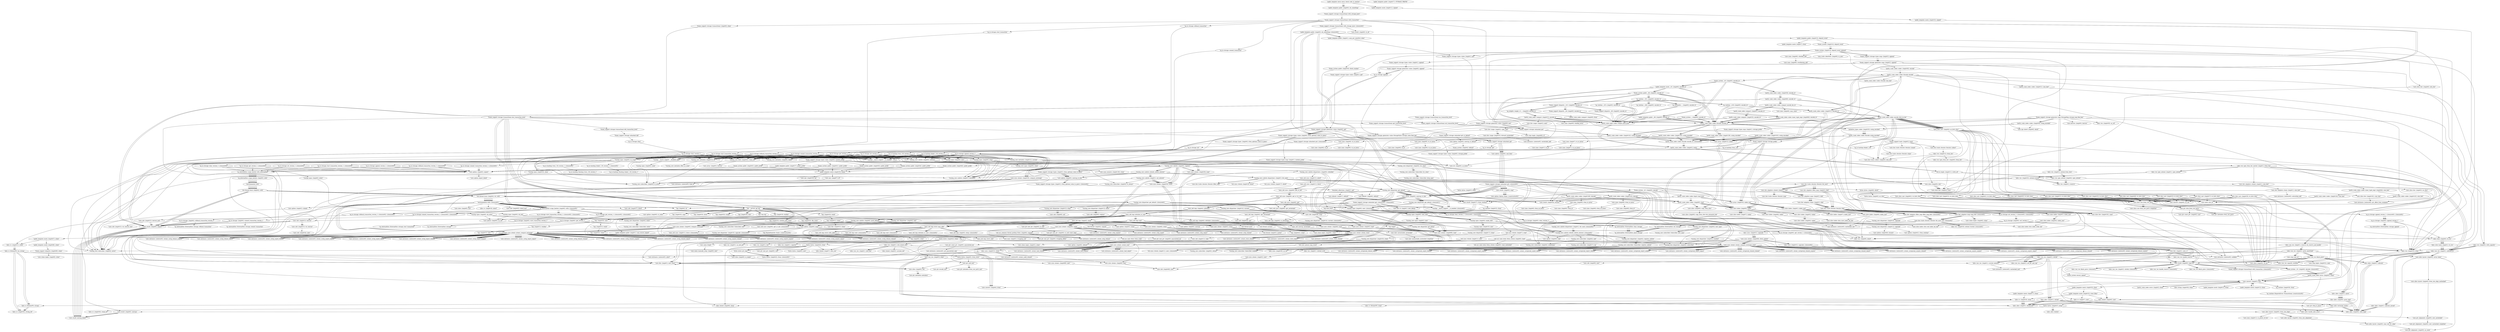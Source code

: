 digraph {
    0 [ label = "\"pallet_template::mirai::mirai_check::code_to_analyze\"" ]
    1 [ label = "\"pallet_template::mock::{impl#11}::signed\"" ]
    2 [ label = "\"pallet_template::mock::{impl#10}::signed\"" ]
    3 [ label = "\"core::convert::{impl#3}::into\"" ]
    4 [ label = "\"pallet_template::mock::{impl#15}::from\"" ]
    5 [ label = "\"pallet_template::mock::{impl#12}::from\"" ]
    6 [ label = "\"pallet_template::mock::{impl#16}::from\"" ]
    7 [ label = "\"alloc::boxed::{impl#0}::new\"" ]
    8 [ label = "\"alloc::alloc::exchange_malloc\"" ]
    9 [ label = "\"alloc::alloc::{impl#0}::alloc_impl\"" ]
    10 [ label = "\"alloc::alloc::handle_alloc_error\"" ]
    11 [ label = "\"alloc::rc::{impl#7}::new\"" ]
    12 [ label = "\"alloc::boxed::{impl#8}::drop\"" ]
    13 [ label = "\"pallet_template::mock::{impl#10}::reset_filter\"" ]
    14 [ label = "\"alloc::rc::{impl#20}::drop\"" ]
    15 [ label = "\"alloc::rc::RcInnerPtr::strong\"" ]
    16 [ label = "\"alloc::rc::{impl#56}::strong_ref\"" ]
    17 [ label = "\"core::ptr::drop_in_place\"" ]
    18 [ label = "\"alloc::rc::RcInnerPtr::weak\"" ]
    19 [ label = "\"alloc::rc::{impl#56}::weak_ref\"" ]
    20 [ label = "\"alloc::alloc::{impl#1}::deallocate\"" ]
    21 [ label = "\"pallet_template::pallet::{impl#0}::do_something\"" ]
    22 [ label = "\"frame_support::storage::transactional::with_storage_layer\"" ]
    23 [ label = "\"frame_support::storage::transactional::with_transaction\"" ]
    24 [ label = "\"frame_support::storage::transactional::inc_transaction_level\"" ]
    25 [ label = "\"frame_support::storage::transactional::get_transaction_level\"" ]
    26 [ label = "\"frame_support::storage::unhashed::get_or_default\"" ]
    27 [ label = "\"frame_support::storage::unhashed::get\"" ]
    28 [ label = "\"sp_io::storage::get\"" ]
    29 [ label = "\"sp_io::storage::get_version_1\"" ]
    30 [ label = "\"tracing_core::subscriber::{impl#4}::never\"" ]
    31 [ label = "\"tracing_core::metadata::{impl#23}::le\"" ]
    32 [ label = "\"tracing_core::metadata::filter_as_usize\"" ]
    33 [ label = "\"tracing_core::metadata::{impl#13}::current\"" ]
    34 [ label = "\"core::sync::atomic::{impl#69}::load\"" ]
    35 [ label = "\"core::sync::atomic::atomic_load\"" ]
    36 [ label = "\"core::intrinsics::{extern#0}::atomic_load_relaxed\"" ]
    37 [ label = "\"core::intrinsics::{extern#0}::atomic_load_acquire\"" ]
    38 [ label = "\"core::intrinsics::{extern#0}::atomic_load_seqcst\"" ]
    39 [ label = "\"core::fmt::{impl#2}::new_const\"" ]
    40 [ label = "\"core::slice::{impl#0}::len\"" ]
    41 [ label = "\"core::ptr::metadata::metadata\"" ]
    42 [ label = "\"core::fmt::rt::{impl#1}::new_debug\"" ]
    43 [ label = "\"core::fmt::{impl#2}::new_v1\"" ]
    44 [ label = "\"tracing_core::callsite::{impl#0}::interest\"" ]
    45 [ label = "\"core::sync::atomic::{impl#29}::load\"" ]
    46 [ label = "\"tracing_core::callsite::{impl#0}::register\"" ]
    47 [ label = "\"core::sync::atomic::{impl#29}::compare_exchange\"" ]
    48 [ label = "\"core::sync::atomic::atomic_compare_exchange\"" ]
    49 [ label = "\"core::intrinsics::{extern#0}::atomic_cxchg_relaxed_relaxed\"" ]
    50 [ label = "\"core::intrinsics::{extern#0}::atomic_cxchg_relaxed_acquire\"" ]
    51 [ label = "\"core::intrinsics::{extern#0}::atomic_cxchg_relaxed_seqcst\"" ]
    52 [ label = "\"core::intrinsics::{extern#0}::atomic_cxchg_acquire_relaxed\"" ]
    53 [ label = "\"core::intrinsics::{extern#0}::atomic_cxchg_acquire_acquire\"" ]
    54 [ label = "\"core::intrinsics::{extern#0}::atomic_cxchg_acquire_seqcst\"" ]
    55 [ label = "\"core::intrinsics::{extern#0}::atomic_cxchg_release_relaxed\"" ]
    56 [ label = "\"core::intrinsics::{extern#0}::atomic_cxchg_release_acquire\"" ]
    57 [ label = "\"core::intrinsics::{extern#0}::atomic_cxchg_release_seqcst\"" ]
    58 [ label = "\"core::intrinsics::{extern#0}::atomic_cxchg_acqrel_relaxed\"" ]
    59 [ label = "\"core::intrinsics::{extern#0}::atomic_cxchg_acqrel_acquire\"" ]
    60 [ label = "\"core::intrinsics::{extern#0}::atomic_cxchg_acqrel_seqcst\"" ]
    61 [ label = "\"core::intrinsics::{extern#0}::atomic_cxchg_seqcst_relaxed\"" ]
    62 [ label = "\"core::intrinsics::{extern#0}::atomic_cxchg_seqcst_acquire\"" ]
    63 [ label = "\"core::intrinsics::{extern#0}::atomic_cxchg_seqcst_seqcst\"" ]
    64 [ label = "\"tracing_core::callsite::dispatchers::{impl#0}::rebuilder\"" ]
    65 [ label = "\"core::sync::atomic::{impl#5}::load\"" ]
    66 [ label = "\"once_cell::sync::{impl#12}::deref\"" ]
    67 [ label = "\"once_cell::sync::{impl#11}::force\"" ]
    68 [ label = "\"once_cell::sync::{impl#6}::get_or_init\"" ]
    69 [ label = "\"once_cell::sync::{impl#6}::get_or_try_init\"" ]
    70 [ label = "\"once_cell::sync::{impl#6}::get\"" ]
    71 [ label = "\"once_cell::imp::{impl#4}::is_initialized\"" ]
    72 [ label = "\"core::sync::atomic::{impl#6}::load\"" ]
    73 [ label = "\"once_cell::sync::{impl#6}::get_unchecked\"" ]
    74 [ label = "\"once_cell::imp::{impl#4}::get_unchecked\"" ]
    75 [ label = "\"core::cell::{impl#50}::get\"" ]
    76 [ label = "\"core::option::{impl#0}::as_ref\"" ]
    77 [ label = "\"once_cell::unwrap_unchecked\"" ]
    78 [ label = "\"core::hint::unreachable_unchecked\"" ]
    79 [ label = "\"core::hint::unreachable_unchecked::comptime\"" ]
    80 [ label = "\"once_cell::imp::{impl#4}::initialize\"" ]
    81 [ label = "\"once_cell::imp::initialize_or_wait\"" ]
    82 [ label = "\"once_cell::imp::strict::addr\"" ]
    83 [ label = "\"once_cell::imp::strict::map_addr\"" ]
    84 [ label = "\"once_cell::imp::initialize_or_wait::{closure#0}\"" ]
    85 [ label = "\"once_cell::imp::strict::with_addr\"" ]
    86 [ label = "\"core::num::{impl#5}::wrapping_sub\"" ]
    87 [ label = "\"core::ptr::mut_ptr::{impl#0}::wrapping_offset\"" ]
    88 [ label = "\"core::sync::atomic::{impl#6}::compare_exchange\"" ]
    89 [ label = "\"once_cell::imp::{impl#4}::initialize::{closure#0}\"" ]
    90 [ label = "\"core::option::{impl#0}::take\"" ]
    91 [ label = "\"once_cell::sync::{impl#6}::get_or_init::{closure#0}\"" ]
    92 [ label = "\"once_cell::sync::{impl#11}::force::{closure#0}\"" ]
    93 [ label = "\"core::cell::{impl#12}::take\"" ]
    94 [ label = "\"core::option::{impl#6}::default\"" ]
    95 [ label = "\"once_cell::imp::{impl#5}::drop\"" ]
    96 [ label = "\"core::sync::atomic::{impl#6}::swap\"" ]
    97 [ label = "\"core::intrinsics::{extern#0}::atomic_xchg_seqcst\"" ]
    98 [ label = "\"core::intrinsics::{extern#0}::atomic_xchg_relaxed\"" ]
    99 [ label = "\"core::intrinsics::{extern#0}::atomic_xchg_acquire\"" ]
    100 [ label = "\"core::intrinsics::{extern#0}::atomic_xchg_release\"" ]
    101 [ label = "\"core::intrinsics::{extern#0}::atomic_xchg_acqrel\"" ]
    102 [ label = "\"once_cell::imp::{impl#5}::drop::{closure#0}\"" ]
    103 [ label = "\"core::ptr::mut_ptr::{impl#0}::is_null\"" ]
    104 [ label = "\"core::ptr::mut_ptr::{impl#0}::is_null::const_impl\"" ]
    105 [ label = "\"core::ptr::null_mut\"" ]
    106 [ label = "\"core::ptr::invalid_mut\"" ]
    107 [ label = "\"core::ptr::metadata::from_raw_parts_mut\"" ]
    108 [ label = "\"core::ptr::mut_ptr::{impl#0}::guaranteed_eq\"" ]
    109 [ label = "\"core::ptr::const_ptr::{impl#0}::guaranteed_eq\"" ]
    110 [ label = "\"core::intrinsics::{extern#0}::ptr_guaranteed_cmp\"" ]
    111 [ label = "\"core::option::{impl#0}::unwrap\"" ]
    112 [ label = "\"core::sync::atomic::{impl#5}::store\"" ]
    113 [ label = "\"core::sync::atomic::atomic_store\"" ]
    114 [ label = "\"core::intrinsics::{extern#0}::atomic_store_relaxed\"" ]
    115 [ label = "\"core::intrinsics::{extern#0}::atomic_store_release\"" ]
    116 [ label = "\"core::intrinsics::{extern#0}::atomic_store_seqcst\"" ]
    117 [ label = "\"std::thread::{impl#4}::unpark\"" ]
    118 [ label = "\"std::thread::{impl#3}::parker\"" ]
    119 [ label = "\"std::sys_common::thread_parking::futex::{impl#0}::unpark\"" ]
    120 [ label = "\"std::sys::unix::futex::futex_wake\"" ]
    121 [ label = "\"once_cell::imp::wait\"" ]
    122 [ label = "\"std::thread::current\"" ]
    123 [ label = "\"core::cell::{impl#9}::new\"" ]
    124 [ label = "\"core::cell::{impl#49}::new\"" ]
    125 [ label = "\"core::sync::atomic::{impl#5}::new\"" ]
    126 [ label = "\"once_cell::imp::wait::{closure#0}\"" ]
    127 [ label = "\"once_cell::imp::wait::{closure#1}\"" ]
    128 [ label = "\"std::thread::park\"" ]
    129 [ label = "\"core::result::{impl#26}::branch\"" ]
    130 [ label = "\"core::result::{impl#27}::from_residual\"" ]
    131 [ label = "\"core::convert::{impl#4}::from\"" ]
    132 [ label = "\"std::sync::rwlock::{impl#7}::read\"" ]
    133 [ label = "\"std::sys::unix::locks::futex_rwlock::{impl#0}::read\"" ]
    134 [ label = "\"core::sync::atomic::atomic_compare_exchange_weak\"" ]
    135 [ label = "\"core::intrinsics::{extern#0}::atomic_cxchgweak_relaxed_relaxed\"" ]
    136 [ label = "\"core::intrinsics::{extern#0}::atomic_cxchgweak_relaxed_acquire\"" ]
    137 [ label = "\"core::intrinsics::{extern#0}::atomic_cxchgweak_relaxed_seqcst\"" ]
    138 [ label = "\"core::intrinsics::{extern#0}::atomic_cxchgweak_acquire_relaxed\"" ]
    139 [ label = "\"core::intrinsics::{extern#0}::atomic_cxchgweak_acquire_acquire\"" ]
    140 [ label = "\"core::intrinsics::{extern#0}::atomic_cxchgweak_acquire_seqcst\"" ]
    141 [ label = "\"core::intrinsics::{extern#0}::atomic_cxchgweak_release_relaxed\"" ]
    142 [ label = "\"core::intrinsics::{extern#0}::atomic_cxchgweak_release_acquire\"" ]
    143 [ label = "\"core::intrinsics::{extern#0}::atomic_cxchgweak_release_seqcst\"" ]
    144 [ label = "\"core::intrinsics::{extern#0}::atomic_cxchgweak_acqrel_relaxed\"" ]
    145 [ label = "\"core::intrinsics::{extern#0}::atomic_cxchgweak_acqrel_acquire\"" ]
    146 [ label = "\"core::intrinsics::{extern#0}::atomic_cxchgweak_acqrel_seqcst\"" ]
    147 [ label = "\"core::intrinsics::{extern#0}::atomic_cxchgweak_seqcst_relaxed\"" ]
    148 [ label = "\"core::intrinsics::{extern#0}::atomic_cxchgweak_seqcst_acquire\"" ]
    149 [ label = "\"core::intrinsics::{extern#0}::atomic_cxchgweak_seqcst_seqcst\"" ]
    150 [ label = "\"std::sys::unix::locks::futex_rwlock::{impl#0}::read_contended\"" ]
    151 [ label = "\"std::sync::rwlock::{impl#11}::new\"" ]
    152 [ label = "\"std::sync::poison::map_result\"" ]
    153 [ label = "\"std::sync::rwlock::{impl#11}::new::{closure#0}\"" ]
    154 [ label = "\"core::result::{impl#0}::unwrap\"" ]
    155 [ label = "\"core::result::unwrap_failed\"" ]
    156 [ label = "\"tracing_core::callsite::rebuild_callsite_interest\"" ]
    157 [ label = "\"tracing_core::callsite::{impl#1}::metadata\"" ]
    158 [ label = "\"tracing_core::callsite::dispatchers::{impl#1}::for_each\"" ]
    159 [ label = "\"std::sync::rwlock::{impl#18}::deref\"" ]
    160 [ label = "\"tracing_core::dispatcher::get_default\"" ]
    161 [ label = "\"tracing_core::dispatcher::get_global\"" ]
    162 [ label = "\"tracing_core::callsite::rebuild_callsite_interest::{closure#0}\"" ]
    163 [ label = "\"tracing_core::dispatcher::{impl#4}::register_callsite\"" ]
    164 [ label = "\"tracing_core::dispatcher::{impl#4}::subscriber\"" ]
    165 [ label = "\"alloc::sync::{impl#59}::as_ref\"" ]
    166 [ label = "\"tracing_core::subscriber::Subscriber::register_callsite\"" ]
    167 [ label = "\"tracing_core::subscriber::Subscriber::enabled\"" ]
    168 [ label = "\"tracing_core::subscriber::{impl#4}::always\"" ]
    169 [ label = "\"tracing_core::subscriber::{impl#4}::and\"" ]
    170 [ label = "\"tracing_core::subscriber::{impl#17}::eq\"" ]
    171 [ label = "\"tracing_core::subscriber::{impl#4}::sometimes\"" ]
    172 [ label = "\"std::thread::local::{impl#4}::try_with\"" ]
    173 [ label = "\"tracing_core::dispatcher::get_default::{closure#0}\"" ]
    174 [ label = "\"tracing_core::dispatcher::{impl#13}::enter\"" ]
    175 [ label = "\"core::cell::{impl#9}::replace\"" ]
    176 [ label = "\"tracing_core::dispatcher::{impl#14}::current\"" ]
    177 [ label = "\"core::cell::{impl#22}::borrow\"" ]
    178 [ label = "\"core::cell::{impl#22}::try_borrow\"" ]
    179 [ label = "\"core::cell::{impl#34}::new\"" ]
    180 [ label = "\"core::result::{impl#0}::expect\"" ]
    181 [ label = "\"core::cell::{impl#38}::map\"" ]
    182 [ label = "\"tracing_core::dispatcher::{impl#14}::current::{closure#0}\"" ]
    183 [ label = "\"core::cell::{impl#37}::deref\"" ]
    184 [ label = "\"tracing_core::dispatcher::{impl#15}::drop\"" ]
    185 [ label = "\"core::cell::{impl#9}::set\"" ]
    186 [ label = "\"core::result::{impl#0}::unwrap_or_else\"" ]
    187 [ label = "\"tracing_core::dispatcher::get_default::{closure#1}\"" ]
    188 [ label = "\"std::sync::rwlock::{impl#17}::deref\"" ]
    189 [ label = "\"alloc::vec::{impl#9}::deref\"" ]
    190 [ label = "\"core::slice::{impl#0}::iter\"" ]
    191 [ label = "\"core::slice::iter::{impl#5}::new\"" ]
    192 [ label = "\"core::iter::traits::iterator::Iterator::filter_map\"" ]
    193 [ label = "\"core::iter::traits::iterator::Iterator::for_each\"" ]
    194 [ label = "\"core::iter::adapters::filter_map::{impl#2}::fold\"" ]
    195 [ label = "\"core::iter::traits::iterator::Iterator::fold\"" ]
    196 [ label = "\"core::slice::iter::{impl#181}::next\"" ]
    197 [ label = "\"core::iter::adapters::filter_map::filter_map_fold::{closure#0}\"" ]
    198 [ label = "\"tracing_core::dispatcher::{impl#10}::upgrade\"" ]
    199 [ label = "\"tracing_core::dispatcher::{impl#12}::upgrade\"" ]
    200 [ label = "\"alloc::sync::{impl#31}::upgrade\"" ]
    201 [ label = "\"core::sync::atomic::{impl#69}::fetch_update\"" ]
    202 [ label = "\"alloc::sync::{impl#31}::upgrade::{closure#0}\"" ]
    203 [ label = "\"core::option::{impl#40}::branch\"" ]
    204 [ label = "\"core::option::{impl#41}::from_residual\"" ]
    205 [ label = "\"core::option::{impl#0}::map\"" ]
    206 [ label = "\"tracing_core::dispatcher::{impl#10}::upgrade::{closure#0}\"" ]
    207 [ label = "\"core::iter::traits::iterator::Iterator::for_each::call::{closure#0}\"" ]
    208 [ label = "\"tracing_core::callsite::dispatchers::{impl#1}::for_each::{closure#0}\"" ]
    209 [ label = "\"core::option::{impl#0}::unwrap_or_else\"" ]
    210 [ label = "\"tracing_core::callsite::{impl#1}::set_interest\"" ]
    211 [ label = "\"tracing_core::subscriber::{impl#4}::is_never\"" ]
    212 [ label = "\"tracing_core::subscriber::{impl#4}::is_always\"" ]
    213 [ label = "\"core::sync::atomic::{impl#29}::store\"" ]
    214 [ label = "\"tracing_core::callsite::{impl#6}::push_default\"" ]
    215 [ label = "\"core::sync::atomic::{impl#6}::store\"" ]
    216 [ label = "\"tracing::__macro_support::__is_enabled\"" ]
    217 [ label = "\"tracing::__macro_support::__is_enabled::{closure#0}\"" ]
    218 [ label = "\"tracing_core::dispatcher::{impl#4}::enabled\"" ]
    219 [ label = "\"tracing_core::metadata::{impl#0}::fields\"" ]
    220 [ label = "\"tracing_core::field::{impl#45}::value_set\"" ]
    221 [ label = "\"core::array::{impl#5}::borrow\"" ]
    222 [ label = "\"tracing::span::{impl#0}::new\"" ]
    223 [ label = "\"tracing::span::{impl#0}::new::{closure#0}\"" ]
    224 [ label = "\"tracing::span::{impl#0}::new_with\"" ]
    225 [ label = "\"tracing_core::span::{impl#2}::new\"" ]
    226 [ label = "\"tracing::span::{impl#0}::make_with\"" ]
    227 [ label = "\"tracing_core::dispatcher::{impl#4}::new_span\"" ]
    228 [ label = "\"tracing_core::subscriber::Subscriber::new_span\"" ]
    229 [ label = "\"tracing::span::{impl#10}::new\"" ]
    230 [ label = "\"tracing_core::dispatcher::{impl#17}::clone\"" ]
    231 [ label = "\"tracing_core::dispatcher::{impl#19}::clone\"" ]
    232 [ label = "\"alloc::sync::{impl#22}::clone\"" ]
    233 [ label = "\"core::intrinsics::{extern#0}::atomic_xadd_relaxed\"" ]
    234 [ label = "\"core::intrinsics::{extern#0}::abort\"" ]
    235 [ label = "\"core::clone::impls::{impl#3}::clone\"" ]
    236 [ label = "\"tracing::__macro_support::__disabled_span\"" ]
    237 [ label = "\"tracing::span::{impl#0}::none\"" ]
    238 [ label = "\"tracing::span::{impl#0}::in_scope\"" ]
    239 [ label = "\"tracing::span::{impl#0}::enter\"" ]
    240 [ label = "\"tracing::span::{impl#0}::do_enter\"" ]
    241 [ label = "\"tracing_core::dispatcher::{impl#4}::enter\"" ]
    242 [ label = "\"tracing_core::subscriber::Subscriber::enter\"" ]
    243 [ label = "\"sp_io::storage::get_version_1::{closure#0}\"" ]
    244 [ label = "\"sp_externalities::scope_limited::with_externalities\"" ]
    245 [ label = "\"sp_externalities::scope_limited::{impl#0}::with\"" ]
    246 [ label = "\"environmental::with\"" ]
    247 [ label = "\"std::thread::local::{impl#4}::with\"" ]
    248 [ label = "\"environmental::with::{closure#0}\"" ]
    249 [ label = "\"core::slice::{impl#0}::last\"" ]
    250 [ label = "\"core::option::{impl#2}::cloned\"" ]
    251 [ label = "\"alloc::rc::{impl#21}::clone\"" ]
    252 [ label = "\"alloc::rc::RcInnerPtr::inc_strong\"" ]
    253 [ label = "\"core::intrinsics::{extern#0}::unlikely\"" ]
    254 [ label = "\"alloc::rc::{impl#18}::deref\"" ]
    255 [ label = "\"core::cell::{impl#22}::borrow_mut\"" ]
    256 [ label = "\"core::cell::{impl#22}::try_borrow_mut\"" ]
    257 [ label = "\"core::cell::{impl#45}::deref_mut\"" ]
    258 [ label = "\"sp_externalities::scope_limited::{impl#0}::with::{closure#0}\"" ]
    259 [ label = "\"sp_io::storage::get_version_1::{closure#0}::{closure#0}\"" ]
    260 [ label = "\"sp_io::storage::{impl#0}::get_version_1\"" ]
    261 [ label = "\"sp_externalities::Externalities::storage\"" ]
    262 [ label = "\"sp_io::storage::{impl#0}::get_version_1::{closure#0}\"" ]
    263 [ label = "\"alloc::slice::{impl#0}::to_vec\"" ]
    264 [ label = "\"alloc::slice::hack::{impl#1}::to_vec\"" ]
    265 [ label = "\"alloc::raw_vec::{impl#1}::allocate_in\"" ]
    266 [ label = "\"core::alloc::layout::{impl#0}::array::inner\"" ]
    267 [ label = "\"core::alloc::layout::{impl#0}::max_size_for_align\"" ]
    268 [ label = "\"core::ptr::alignment::{impl#0}::as_usize\"" ]
    269 [ label = "\"core::alloc::layout::{impl#0}::from_size_align_unchecked\"" ]
    270 [ label = "\"core::ptr::alignment::{impl#0}::new_unchecked\"" ]
    271 [ label = "\"core::ptr::alignment::{impl#0}::new_unchecked::comptime\"" ]
    272 [ label = "\"alloc::raw_vec::capacity_overflow\"" ]
    273 [ label = "\"alloc::alloc::{impl#1}::allocate\"" ]
    274 [ label = "\"alloc::alloc::{impl#1}::allocate_zeroed\"" ]
    275 [ label = "\"bytes::bytes::{impl#42}::from\"" ]
    276 [ label = "\"alloc::vec::{impl#1}::as_mut_ptr\"" ]
    277 [ label = "\"alloc::vec::{impl#1}::len\"" ]
    278 [ label = "\"alloc::vec::{impl#1}::capacity\"" ]
    279 [ label = "\"alloc::vec::{impl#1}::into_boxed_slice\"" ]
    280 [ label = "\"alloc::vec::{impl#1}::shrink_to_fit\"" ]
    281 [ label = "\"alloc::raw_vec::{impl#2}::shrink\"" ]
    282 [ label = "\"alloc::raw_vec::{impl#1}::current_memory\"" ]
    283 [ label = "\"core::intrinsics::{extern#0}::unchecked_mul\"" ]
    284 [ label = "\"alloc::alloc::{impl#1}::shrink\"" ]
    285 [ label = "\"core::result::{impl#0}::map_err\"" ]
    286 [ label = "\"alloc::raw_vec::{impl#2}::shrink::{closure#0}\"" ]
    287 [ label = "\"alloc::raw_vec::{impl#2}::set_ptr_and_cap\"" ]
    288 [ label = "\"alloc::raw_vec::handle_reserve\"" ]
    289 [ label = "\"alloc::raw_vec::handle_reserve::{closure#0}\"" ]
    290 [ label = "\"alloc::raw_vec::{impl#1}::into_box\"" ]
    291 [ label = "\"alloc::boxed::{impl#5}::assume_init\"" ]
    292 [ label = "\"alloc::raw_vec::{impl#3}::drop\"" ]
    293 [ label = "\"alloc::vec::{impl#25}::drop\"" ]
    294 [ label = "\"bytes::bytes::{impl#43}::from\"" ]
    295 [ label = "\"core::slice::{impl#0}::is_empty\"" ]
    296 [ label = "\"bytes::bytes::{impl#0}::new\"" ]
    297 [ label = "\"bytes::bytes::{impl#0}::from_static\"" ]
    298 [ label = "\"core::slice::{impl#0}::as_ptr\"" ]
    299 [ label = "\"core::sync::atomic::{impl#6}::new\"" ]
    300 [ label = "\"alloc::boxed::{impl#7}::into_raw\"" ]
    301 [ label = "\"bytes::bytes::ptr_map\"" ]
    302 [ label = "\"bytes::bytes::{impl#43}::from::{closure#0}\"" ]
    303 [ label = "\"core::ptr::mut_ptr::{impl#0}::cast\"" ]
    304 [ label = "\"core::sync::atomic::{impl#69}::new\"" ]
    305 [ label = "\"bytes::bytes::{impl#47}::drop\"" ]
    306 [ label = "\"core::alloc::layout::{impl#0}::from_size_align\"" ]
    307 [ label = "\"core::num::{impl#11}::is_power_of_two\"" ]
    308 [ label = "\"core::alloc::layout::{impl#0}::from_size_alignment\"" ]
    309 [ label = "\"alloc::alloc::dealloc\"" ]
    310 [ label = "\"core::mem::forget\"" ]
    311 [ label = "\"core::mem::manually_drop::{impl#0}::new\"" ]
    312 [ label = "\"core::option::{impl#0}::expect\"" ]
    313 [ label = "\"core::option::expect_failed\"" ]
    314 [ label = "\"tracing::span::{impl#16}::drop\"" ]
    315 [ label = "\"tracing::span::{impl#0}::do_exit\"" ]
    316 [ label = "\"tracing_core::dispatcher::{impl#4}::exit\"" ]
    317 [ label = "\"tracing_core::subscriber::Subscriber::exit\"" ]
    318 [ label = "\"tracing::span::{impl#9}::drop\"" ]
    319 [ label = "\"tracing_core::span::{impl#9}::clone\"" ]
    320 [ label = "\"core::num::nonzero::{impl#130}::clone\"" ]
    321 [ label = "\"tracing_core::dispatcher::{impl#4}::try_close\"" ]
    322 [ label = "\"tracing_core::subscriber::Subscriber::try_close\"" ]
    323 [ label = "\"tracing_core::subscriber::Subscriber::drop_span\"" ]
    324 [ label = "\"core::option::{impl#0}::and_then\"" ]
    325 [ label = "\"frame_support::storage::unhashed::get::{closure#0}\"" ]
    326 [ label = "\"bytes::bytes::{impl#6}::deref\"" ]
    327 [ label = "\"bytes::bytes::{impl#0}::as_slice\"" ]
    328 [ label = "\"core::slice::raw::from_raw_parts\"" ]
    329 [ label = "\"core::slice::raw::from_raw_parts::comptime\"" ]
    330 [ label = "\"core::ptr::slice_from_raw_parts\"" ]
    331 [ label = "\"core::ptr::const_ptr::{impl#0}::cast\"" ]
    332 [ label = "\"core::ptr::metadata::from_raw_parts\"" ]
    333 [ label = "\"core::slice::index::{impl#0}::index\"" ]
    334 [ label = "\"core::slice::index::{impl#7}::index\"" ]
    335 [ label = "\"parity_scale_codec::codec::{impl#143}::decode\"" ]
    336 [ label = "\"parity_scale_codec::codec::{impl#0}::read\"" ]
    337 [ label = "\"parity_scale_codec::error::{impl#2}::from\"" ]
    338 [ label = "\"alloc::string::{impl#59}::from\"" ]
    339 [ label = "\"core::slice::index::{impl#5}::index\"" ]
    340 [ label = "\"core::slice::index::{impl#4}::index\"" ]
    341 [ label = "\"core::slice::index::slice_index_order_fail\"" ]
    342 [ label = "\"core::slice::index::slice_end_index_len_fail\"" ]
    343 [ label = "\"core::intrinsics::{extern#0}::unchecked_sub\"" ]
    344 [ label = "\"core::slice::{impl#0}::copy_from_slice\"" ]
    345 [ label = "\"core::slice::{impl#0}::copy_from_slice::len_mismatch_fail\"" ]
    346 [ label = "\"core::slice::index::{impl#6}::index\"" ]
    347 [ label = "\"core::slice::index::slice_start_index_len_fail\"" ]
    348 [ label = "\"core::num::{impl#8}::from_le_bytes\"" ]
    349 [ label = "\"core::num::{impl#8}::from_ne_bytes\"" ]
    350 [ label = "\"core::num::{impl#8}::from_le\"" ]
    351 [ label = "\"core::result::{impl#0}::map\"" ]
    352 [ label = "\"core::option::Option::Some::{constructor#0}\"" ]
    353 [ label = "\"frame_support::storage::unhashed::get::{closure#0}::{closure#0}\"" ]
    354 [ label = "\"log::{impl#4}::le\"" ]
    355 [ label = "\"log::max_level\"" ]
    356 [ label = "\"log::__private_api_log\"" ]
    357 [ label = "\"core::option::{impl#0}::is_some\"" ]
    358 [ label = "\"log::logger\"" ]
    359 [ label = "\"log::{impl#19}::builder\"" ]
    360 [ label = "\"log::{impl#20}::new\"" ]
    361 [ label = "\"log::{impl#21}::builder\"" ]
    362 [ label = "\"log::{impl#22}::new\"" ]
    363 [ label = "\"log::{impl#22}::build\"" ]
    364 [ label = "\"log::{impl#54}::clone\"" ]
    365 [ label = "\"log::{impl#0}::clone\"" ]
    366 [ label = "\"log::{impl#20}::args\"" ]
    367 [ label = "\"log::{impl#20}::level\"" ]
    368 [ label = "\"log::{impl#20}::target\"" ]
    369 [ label = "\"log::{impl#20}::module_path_static\"" ]
    370 [ label = "\"log::MaybeStaticStr::Static::{constructor#0}\"" ]
    371 [ label = "\"log::{impl#20}::file_static\"" ]
    372 [ label = "\"log::{impl#20}::line\"" ]
    373 [ label = "\"log::{impl#20}::build\"" ]
    374 [ label = "\"log::{impl#51}::clone\"" ]
    375 [ label = "\"core::fmt::{impl#52}::clone\"" ]
    376 [ label = "\"core::option::{impl#5}::clone\"" ]
    377 [ label = "\"log::{impl#42}::clone\"" ]
    378 [ label = "\"core::clone::impls::{impl#8}::clone\"" ]
    379 [ label = "\"log::Log::log\"" ]
    380 [ label = "\"bytes::bytes::{impl#3}::drop\"" ]
    381 [ label = "\"core::option::{impl#0}::unwrap_or_default\"" ]
    382 [ label = "\"core::default::{impl#6}::default\"" ]
    383 [ label = "\"frame_support::storage::transactional::set_transaction_level\"" ]
    384 [ label = "\"frame_support::storage::unhashed::put\"" ]
    385 [ label = "\"parity_scale_codec::codec::{impl#142}::using_encoded\"" ]
    386 [ label = "\"core::num::{impl#8}::to_le_bytes\"" ]
    387 [ label = "\"core::num::{impl#8}::to_le\"" ]
    388 [ label = "\"core::num::{impl#8}::to_ne_bytes\"" ]
    389 [ label = "\"core::array::{impl#15}::index\"" ]
    390 [ label = "\"frame_support::storage::unhashed::put::{closure#0}\"" ]
    391 [ label = "\"sp_io::storage::set\"" ]
    392 [ label = "\"sp_io::storage::set_version_1\"" ]
    393 [ label = "\"sp_io::storage::set_version_1::{closure#0}\"" ]
    394 [ label = "\"sp_io::storage::set_version_1::{closure#0}::{closure#0}\"" ]
    395 [ label = "\"sp_io::storage::{impl#0}::set_version_1\"" ]
    396 [ label = "\"sp_externalities::Externalities::set_storage\"" ]
    397 [ label = "\"sp_externalities::Externalities::place_storage\"" ]
    398 [ label = "\"frame_support::storage::transactional::with_transaction::{closure#0}\"" ]
    399 [ label = "\"sp_runtime::{impl#28}::from\"" ]
    400 [ label = "\"sp_runtime::DispatchError::Transactional::{constructor#0}\"" ]
    401 [ label = "\"sp_io::storage::start_transaction\"" ]
    402 [ label = "\"sp_io::storage::start_transaction_version_1\"" ]
    403 [ label = "\"sp_io::storage::start_transaction_version_1::{closure#0}\"" ]
    404 [ label = "\"sp_io::storage::start_transaction_version_1::{closure#0}::{closure#0}\"" ]
    405 [ label = "\"sp_io::storage::{impl#0}::start_transaction_version_1\"" ]
    406 [ label = "\"sp_externalities::Externalities::storage_start_transaction\"" ]
    407 [ label = "\"frame_support::storage::transactional::with_storage_layer::{closure#0}\"" ]
    408 [ label = "\"pallet_template::pallet::{impl#0}::do_something::{closure#0}\"" ]
    409 [ label = "\"pallet_template::pallet::{impl#1}::sarp_ensure_signed\"" ]
    410 [ label = "\"pallet_template::mock::{impl#47}::clone\"" ]
    411 [ label = "\"pallet_template::mock::{impl#48}::clone\"" ]
    412 [ label = "\"frame_support::dispatch::{impl#49}::clone\"" ]
    413 [ label = "\"core::clone::impls::{impl#9}::clone\"" ]
    414 [ label = "\"frame_system::ensure_signed\"" ]
    415 [ label = "\"pallet_template::mock::{impl#17}::from\"" ]
    416 [ label = "\"pallet_template::pallet::{impl#1}::sarp_put_sensitive_value\"" ]
    417 [ label = "\"frame_support::storage::types::value::{impl#1}::put\"" ]
    418 [ label = "\"frame_support::storage::generator::value::{impl#0}::put\"" ]
    419 [ label = "\"frame_support::storage::generator::value::StorageValue::storage_value_final_key\"" ]
    420 [ label = "\"frame_support::storage::types::value::{impl#0}::module_prefix\"" ]
    421 [ label = "\"pallet_template::pallet::{impl#27}::pallet_prefix\"" ]
    422 [ label = "\"pallet_template::mock::{impl#19}::name\"" ]
    423 [ label = "\"core::any::{impl#7}::of\"" ]
    424 [ label = "\"core::intrinsics::{extern#0}::type_id\"" ]
    425 [ label = "\"core::any::{impl#18}::eq\"" ]
    426 [ label = "\"core::str::{impl#0}::as_bytes\"" ]
    427 [ label = "\"frame_support::storage::types::value::{impl#0}::storage_prefix\"" ]
    428 [ label = "\"pallet_template::pallet::{impl#27}::STORAGE_PREFIX\"" ]
    429 [ label = "\"frame_support::storage::storage_prefix\"" ]
    430 [ label = "\"sp_io::hashing::twox_128\"" ]
    431 [ label = "\"sp_io::hashing::twox_128_version_1\"" ]
    432 [ label = "\"sp_io::hashing::twox_128_version_1::{closure#0}\"" ]
    433 [ label = "\"sp_io::hashing::Hashing::twox_128_version_1\"" ]
    434 [ label = "\"core::array::{impl#16}::index_mut\"" ]
    435 [ label = "\"core::slice::index::{impl#1}::index_mut\"" ]
    436 [ label = "\"core::slice::index::{impl#5}::index_mut\"" ]
    437 [ label = "\"core::slice::index::{impl#4}::index_mut\"" ]
    438 [ label = "\"core::slice::index::{impl#6}::index_mut\"" ]
    439 [ label = "\"sp_runtime::{impl#32}::from\"" ]
    440 [ label = "\"pallet_template::pallet::{impl#23}::deposit_event\"" ]
    441 [ label = "\"pallet_template::mock::{impl#7}::from\"" ]
    442 [ label = "\"frame_system::{impl#14}::deposit_event\"" ]
    443 [ label = "\"frame_system::{impl#14}::deposit_event_indexed\"" ]
    444 [ label = "\"frame_system::pallet::{impl#30}::block_number\"" ]
    445 [ label = "\"frame_support::storage::generator::value::{impl#0}::get\"" ]
    446 [ label = "\"frame_system::pallet::{impl#41}::pallet_prefix\"" ]
    447 [ label = "\"parity_scale_codec::codec::{impl#146}::decode\"" ]
    448 [ label = "\"core::num::{impl#9}::from_le_bytes\"" ]
    449 [ label = "\"core::num::{impl#9}::from_ne_bytes\"" ]
    450 [ label = "\"core::num::{impl#9}::from_le\"" ]
    451 [ label = "\"frame_support::storage::types::value::{impl#0}::from_optional_value_to_query\"" ]
    452 [ label = "\"frame_support::storage::types::{impl#2}::from_optional_value_to_query\"" ]
    453 [ label = "\"frame_support::storage::types::{impl#2}::from_optional_value_to_query::{closure#0}\"" ]
    454 [ label = "\"bounded_collections::{impl#1}::get\"" ]
    455 [ label = "\"core::default::{impl#7}::default\"" ]
    456 [ label = "\"num_traits::identities::{impl#6}::is_zero\"" ]
    457 [ label = "\"frame_support::storage::types::value::{impl#1}::get\"" ]
    458 [ label = "\"frame_system::pallet::{impl#50}::pallet_prefix\"" ]
    459 [ label = "\"frame_system::_#1::{impl#0}::decode\"" ]
    460 [ label = "\"parity_scale_codec::codec::Input::read_byte\"" ]
    461 [ label = "\"core::slice::index::{impl#7}::index_mut\"" ]
    462 [ label = "\"frame_system::_#1::{impl#0}::decode::{closure#0}\"" ]
    463 [ label = "\"parity_scale_codec::error::{impl#0}::chain\"" ]
    464 [ label = "\"frame_support::storage::types::{impl#0}::from_optional_value_to_query\"" ]
    465 [ label = "\"frame_system::{impl#4}::default\"" ]
    466 [ label = "\"frame_system::pallet::{impl#45}::pallet_prefix\"" ]
    467 [ label = "\"core::num::{impl#8}::checked_add\"" ]
    468 [ label = "\"core::num::{impl#8}::overflowing_add\"" ]
    469 [ label = "\"frame_support::storage::types::value::{impl#1}::append\"" ]
    470 [ label = "\"frame_support::storage::generator::value::{impl#0}::append\"" ]
    471 [ label = "\"frame_system::pallet::{impl#44}::pallet_prefix\"" ]
    472 [ label = "\"parity_scale_codec::codec::Encode::encode\"" ]
    473 [ label = "\"parity_scale_codec::codec::Encode::size_hint\"" ]
    474 [ label = "\"alloc::vec::{impl#0}::with_capacity\"" ]
    475 [ label = "\"frame_system::_#5::{impl#0}::encode_to\"" ]
    476 [ label = "\"frame_system::_::{impl#0}::encode_to\"" ]
    477 [ label = "\"parity_scale_codec::codec::Output::push_byte\"" ]
    478 [ label = "\"parity_scale_codec::codec::{impl#3}::write\"" ]
    479 [ label = "\"std::io::impls::{impl#11}::write_all\"" ]
    480 [ label = "\"alloc::vec::spec_extend::{impl#4}::spec_extend\"" ]
    481 [ label = "\"core::slice::iter::{impl#5}::as_slice\"" ]
    482 [ label = "\"core::intrinsics::{extern#0}::ptr_offset_from_unsigned\"" ]
    483 [ label = "\"alloc::vec::{impl#1}::reserve\"" ]
    484 [ label = "\"alloc::raw_vec::{impl#1}::reserve::do_reserve_and_handle\"" ]
    485 [ label = "\"alloc::raw_vec::{impl#2}::grow_amortized\"" ]
    486 [ label = "\"core::cmp::max_by\"" ]
    487 [ label = "\"core::cmp::impls::{impl#55}::cmp\"" ]
    488 [ label = "\"alloc::raw_vec::finish_grow\"" ]
    489 [ label = "\"alloc::raw_vec::finish_grow::{closure#0}\"" ]
    490 [ label = "\"alloc::alloc::{impl#1}::grow\"" ]
    491 [ label = "\"alloc::alloc::{impl#0}::grow_impl\"" ]
    492 [ label = "\"alloc::raw_vec::finish_grow::{closure#1}\"" ]
    493 [ label = "\"parity_scale_codec::codec::Encode::encode_to\"" ]
    494 [ label = "\"parity_scale_codec::codec::Encode::encode_to::{closure#0}\"" ]
    495 [ label = "\"pallet_template::mock::_#2::{impl#0}::encode_to\"" ]
    496 [ label = "\"frame_system::pallet::_#8::{impl#0}::encode_to\"" ]
    497 [ label = "\"frame_support::dispatch::_#12::{impl#0}::encode_to\"" ]
    498 [ label = "\"sp_weights::weight_v2::_::{impl#0}::encode_to\"" ]
    499 [ label = "\"parity_scale_codec::compact::{impl#9}::from\"" ]
    500 [ label = "\"parity_scale_codec::compact::{impl#22}::encode_to\"" ]
    501 [ label = "\"core::num::{impl#9}::leading_zeros\"" ]
    502 [ label = "\"parity_scale_codec::codec::{impl#139}::using_encoded\"" ]
    503 [ label = "\"core::num::{impl#7}::to_le_bytes\"" ]
    504 [ label = "\"core::num::{impl#7}::to_le\"" ]
    505 [ label = "\"core::num::{impl#7}::to_ne_bytes\"" ]
    506 [ label = "\"core::iter::traits::collect::{impl#0}::into_iter\"" ]
    507 [ label = "\"core::iter::range::{impl#3}::next\"" ]
    508 [ label = "\"core::iter::range::{impl#2}::spec_next\"" ]
    509 [ label = "\"core::cmp::impls::{impl#60}::lt\"" ]
    510 [ label = "\"core::iter::range::{impl#33}::forward_unchecked\"" ]
    511 [ label = "\"core::intrinsics::{extern#0}::unchecked_add\"" ]
    512 [ label = "\"frame_support::dispatch::_#9::{impl#0}::encode_to\"" ]
    513 [ label = "\"frame_support::dispatch::_#4::{impl#0}::encode_to\"" ]
    514 [ label = "\"sp_runtime::_#31::{impl#0}::encode_to\"" ]
    515 [ label = "\"sp_runtime::_#19::{impl#0}::encode_to\"" ]
    516 [ label = "\"parity_scale_codec::codec::{impl#163}::using_encoded\"" ]
    517 [ label = "\"parity_scale_codec::codec::{impl#51}::encode_to\"" ]
    518 [ label = "\"parity_scale_codec::codec::encode_slice_no_len\"" ]
    519 [ label = "\"byte_slice_cast::{impl#4}::as_byte_slice\"" ]
    520 [ label = "\"byte_slice_cast::{impl#21}::to_byte_slice\"" ]
    521 [ label = "\"core::convert::{impl#8}::as_ref\"" ]
    522 [ label = "\"core::mem::size_of\"" ]
    523 [ label = "\"byte_slice_cast::{impl#41}::to_byte_slice\"" ]
    524 [ label = "\"byte_slice_cast::{impl#25}::to_byte_slice\"" ]
    525 [ label = "\"byte_slice_cast::{impl#45}::to_byte_slice\"" ]
    526 [ label = "\"byte_slice_cast::{impl#29}::to_byte_slice\"" ]
    527 [ label = "\"byte_slice_cast::{impl#49}::to_byte_slice\"" ]
    528 [ label = "\"byte_slice_cast::{impl#33}::to_byte_slice\"" ]
    529 [ label = "\"byte_slice_cast::{impl#53}::to_byte_slice\"" ]
    530 [ label = "\"byte_slice_cast::{impl#57}::to_byte_slice\"" ]
    531 [ label = "\"byte_slice_cast::{impl#61}::to_byte_slice\"" ]
    532 [ label = "\"sp_runtime::_#40::{impl#0}::encode_to\"" ]
    533 [ label = "\"sp_arithmetic::_::{impl#0}::encode_to\"" ]
    534 [ label = "\"sp_runtime::_#25::{impl#0}::encode_to\"" ]
    535 [ label = "\"parity_scale_codec::codec::{impl#145}::using_encoded\"" ]
    536 [ label = "\"core::num::{impl#9}::to_le_bytes\"" ]
    537 [ label = "\"core::num::{impl#9}::to_le\"" ]
    538 [ label = "\"core::num::{impl#9}::to_ne_bytes\"" ]
    539 [ label = "\"primitive_types::codec::{impl#20}::using_encoded\"" ]
    540 [ label = "\"parity_scale_codec::codec::Encode::using_encoded\"" ]
    541 [ label = "\"parity_scale_codec::codec::{impl#51}::size_hint\"" ]
    542 [ label = "\"pallet_template::pallet::_#8::{impl#0}::encode_to\"" ]
    543 [ label = "\"parity_scale_codec::codec::{impl#36}::encode_to\"" ]
    544 [ label = "\"parity_scale_codec::codec::{impl#60}::encode_to\"" ]
    545 [ label = "\"parity_scale_codec::codec::compact_encode_len_to\"" ]
    546 [ label = "\"core::num::{impl#8}::max_value\"" ]
    547 [ label = "\"parity_scale_codec::compact::{impl#5}::encode_to\"" ]
    548 [ label = "\"parity_scale_codec::compact::{impl#20}::encode_to\"" ]
    549 [ label = "\"sp_io::storage::append\"" ]
    550 [ label = "\"sp_io::storage::append_version_1\"" ]
    551 [ label = "\"sp_io::storage::append_version_1::{closure#0}\"" ]
    552 [ label = "\"sp_io::storage::append_version_1::{closure#0}::{closure#0}\"" ]
    553 [ label = "\"sp_io::storage::{impl#0}::append_version_1\"" ]
    554 [ label = "\"sp_externalities::Externalities::storage_append\"" ]
    555 [ label = "\"core::slice::iter::{impl#0}::into_iter\"" ]
    556 [ label = "\"frame_support::storage::types::map::{impl#3}::append\"" ]
    557 [ label = "\"frame_support::storage::generator::map::{impl#2}::append\"" ]
    558 [ label = "\"frame_support::storage::generator::map::StorageMap::storage_map_final_key\"" ]
    559 [ label = "\"frame_support::storage::types::map::{impl#1}::module_prefix\"" ]
    560 [ label = "\"frame_system::pallet::{impl#46}::pallet_prefix\"" ]
    561 [ label = "\"frame_support::storage::types::map::{impl#1}::storage_prefix\"" ]
    562 [ label = "\"core::borrow::{impl#0}::borrow\"" ]
    563 [ label = "\"parity_scale_codec::codec::{impl#36}::using_encoded\"" ]
    564 [ label = "\"core::ops::deref::{impl#0}::deref\"" ]
    565 [ label = "\"frame_support::hash::{impl#5}::hash\"" ]
    566 [ label = "\"sp_io::hashing::blake2_128\"" ]
    567 [ label = "\"sp_io::hashing::blake2_128_version_1\"" ]
    568 [ label = "\"sp_io::hashing::blake2_128_version_1::{closure#0}\"" ]
    569 [ label = "\"sp_io::hashing::Hashing::blake2_128_version_1\"" ]
    570 [ label = "\"core::iter::traits::iterator::Iterator::chain\"" ]
    571 [ label = "\"core::iter::traits::iterator::Iterator::cloned\"" ]
    572 [ label = "\"core::iter::traits::iterator::Iterator::collect\"" ]
    573 [ label = "\"alloc::vec::{impl#15}::from_iter\"" ]
    574 [ label = "\"alloc::vec::spec_from_iter::{impl#0}::from_iter\"" ]
    575 [ label = "\"alloc::vec::spec_from_iter_nested::{impl#1}::from_iter\"" ]
    576 [ label = "\"core::iter::adapters::cloned::{impl#1}::size_hint\"" ]
    577 [ label = "\"core::iter::adapters::chain::{impl#1}::size_hint\"" ]
    578 [ label = "\"core::slice::iter::{impl#181}::size_hint\"" ]
    579 [ label = "\"core::intrinsics::{extern#0}::saturating_add\"" ]
    580 [ label = "\"alloc::vec::spec_extend::{impl#1}::spec_extend\"" ]
    581 [ label = "\"alloc::vec::{impl#20}::extend_trusted\"" ]
    582 [ label = "\"core::iter::adapters::cloned::{impl#1}::fold\"" ]
    583 [ label = "\"core::iter::traits::iterator::Iterator::map\"" ]
    584 [ label = "\"core::iter::adapters::map::{impl#2}::fold\"" ]
    585 [ label = "\"core::iter::adapters::chain::{impl#1}::fold\"" ]
    586 [ label = "\"core::iter::adapters::map::map_fold::{closure#0}\"" ]
    587 [ label = "\"core::clone::impls::{impl#6}::clone\"" ]
    588 [ label = "\"alloc::vec::{impl#20}::extend_trusted::{closure#0}\"" ]
    589 [ label = "\"alloc::vec::{impl#30}::as_ref\"" ]
    590 [ label = "\"alloc::vec::{impl#2}::extend_from_slice\"" ]
    591 [ label = "\"parity_scale_codec::codec::{impl#36}::encode\"" ]
    592 [ label = "\"parity_scale_codec::codec::inner_tuple_impl::{impl#64}::size_hint\"" ]
    593 [ label = "\"parity_scale_codec::codec::{impl#145}::size_hint\"" ]
    594 [ label = "\"parity_scale_codec::codec::{impl#142}::size_hint\"" ]
    595 [ label = "\"parity_scale_codec::codec::inner_tuple_impl::{impl#64}::encode_to\"" ]
    596 [ label = "\"core::result::{impl#0}::is_ok\"" ]
    597 [ label = "\"sp_io::storage::rollback_transaction\"" ]
    598 [ label = "\"sp_io::storage::rollback_transaction_version_1\"" ]
    599 [ label = "\"sp_io::storage::rollback_transaction_version_1::{closure#0}\"" ]
    600 [ label = "\"sp_io::storage::rollback_transaction_version_1::{closure#0}::{closure#0}\"" ]
    601 [ label = "\"sp_io::storage::{impl#0}::rollback_transaction_version_1\"" ]
    602 [ label = "\"sp_externalities::Externalities::storage_rollback_transaction\"" ]
    603 [ label = "\"sp_io::storage::commit_transaction\"" ]
    604 [ label = "\"sp_io::storage::commit_transaction_version_1\"" ]
    605 [ label = "\"sp_io::storage::commit_transaction_version_1::{closure#0}\"" ]
    606 [ label = "\"sp_io::storage::commit_transaction_version_1::{closure#0}::{closure#0}\"" ]
    607 [ label = "\"sp_io::storage::{impl#0}::commit_transaction_version_1\"" ]
    608 [ label = "\"sp_externalities::Externalities::storage_commit_transaction\"" ]
    609 [ label = "\"frame_support::storage::transactional::{impl#0}::drop\"" ]
    610 [ label = "\"frame_support::storage::transactional::dec_transaction_level\"" ]
    611 [ label = "\"frame_support::storage::transactional::kill_transaction_level\"" ]
    612 [ label = "\"frame_support::storage::unhashed::kill\"" ]
    613 [ label = "\"sp_io::storage::clear\"" ]
    614 [ label = "\"sp_io::storage::clear_version_1\"" ]
    615 [ label = "\"sp_io::storage::clear_version_1::{closure#0}\"" ]
    616 [ label = "\"sp_io::storage::clear_version_1::{closure#0}::{closure#0}\"" ]
    617 [ label = "\"sp_io::storage::{impl#0}::clear_version_1\"" ]
    618 [ label = "\"sp_externalities::Externalities::clear_storage\"" ]
    0 -> 1 [ ]
    1 -> 2 [ ]
    2 -> 3 [ ]
    3 -> 4 [ ]
    4 -> 3 [ ]
    3 -> 5 [ ]
    4 -> 3 [ ]
    3 -> 6 [ ]
    6 -> 7 [ ]
    7 -> 8 [ ]
    8 -> 9 [ ]
    8 -> 9 [ ]
    8 -> 9 [ ]
    8 -> 10 [ ]
    6 -> 11 [ ]
    11 -> 8 [ ]
    11 -> 12 [ ]
    6 -> 13 [ ]
    13 -> 7 [ ]
    13 -> 11 [ ]
    13 -> 14 [ ]
    14 -> 15 [ ]
    15 -> 16 [ ]
    14 -> 17 [ ]
    14 -> 18 [ ]
    18 -> 19 [ ]
    14 -> 20 [ ]
    14 -> 20 [ ]
    14 -> 20 [ ]
    0 -> 21 [ ]
    0 -> 21 [ ]
    21 -> 22 [ ]
    22 -> 23 [ ]
    23 -> 24 [ ]
    24 -> 25 [ ]
    25 -> 26 [ ]
    26 -> 27 [ ]
    27 -> 28 [ ]
    28 -> 29 [ ]
    29 -> 30 [ ]
    29 -> 31 [ ]
    29 -> 31 [ ]
    31 -> 32 [ ]
    29 -> 33 [ ]
    33 -> 34 [ ]
    33 -> 34 [ ]
    34 -> 35 [ ]
    34 -> 35 [ ]
    35 -> 36 [ ]
    35 -> 37 [ ]
    35 -> 38 [ ]
    35 -> 39 [ ]
    39 -> 40 [ ]
    40 -> 41 [ ]
    39 -> 39 [ ]
    33 -> 42 [ ]
    33 -> 43 [ ]
    33 -> 43 [ ]
    29 -> 44 [ ]
    44 -> 45 [ ]
    44 -> 45 [ ]
    45 -> 35 [ ]
    45 -> 35 [ ]
    35 -> 36 [ ]
    35 -> 37 [ ]
    35 -> 38 [ ]
    44 -> 46 [ ]
    46 -> 47 [ ]
    46 -> 47 [ ]
    46 -> 47 [ ]
    47 -> 48 [ ]
    47 -> 48 [ ]
    47 -> 48 [ ]
    48 -> 49 [ ]
    48 -> 49 [ ]
    48 -> 50 [ ]
    48 -> 50 [ ]
    48 -> 51 [ ]
    48 -> 51 [ ]
    48 -> 52 [ ]
    48 -> 52 [ ]
    48 -> 53 [ ]
    48 -> 53 [ ]
    48 -> 54 [ ]
    48 -> 54 [ ]
    48 -> 55 [ ]
    48 -> 55 [ ]
    48 -> 56 [ ]
    48 -> 56 [ ]
    48 -> 57 [ ]
    48 -> 57 [ ]
    48 -> 58 [ ]
    48 -> 58 [ ]
    48 -> 59 [ ]
    48 -> 59 [ ]
    48 -> 60 [ ]
    48 -> 60 [ ]
    48 -> 61 [ ]
    48 -> 61 [ ]
    48 -> 62 [ ]
    48 -> 62 [ ]
    48 -> 63 [ ]
    48 -> 63 [ ]
    48 -> 39 [ ]
    46 -> 64 [ ]
    64 -> 65 [ ]
    64 -> 65 [ ]
    65 -> 35 [ ]
    65 -> 35 [ ]
    64 -> 66 [ ]
    66 -> 67 [ ]
    67 -> 68 [ ]
    67 -> 68 [ ]
    68 -> 69 [ ]
    68 -> 69 [ ]
    69 -> 70 [ ]
    70 -> 71 [ ]
    71 -> 72 [ ]
    71 -> 72 [ ]
    72 -> 35 [ ]
    72 -> 35 [ ]
    35 -> 36 [ ]
    35 -> 37 [ ]
    35 -> 38 [ ]
    70 -> 73 [ ]
    73 -> 74 [ ]
    74 -> 71 [ ]
    74 -> 75 [ ]
    74 -> 76 [ ]
    74 -> 77 [ ]
    77 -> 78 [ ]
    78 -> 79 [ ]
    69 -> 80 [ ]
    69 -> 80 [ ]
    80 -> 75 [ ]
    80 -> 81 [ ]
    80 -> 81 [ ]
    81 -> 72 [ ]
    81 -> 72 [ ]
    81 -> 82 [ ]
    81 -> 83 [ ]
    81 -> 83 [ ]
    83 -> 82 [ ]
    83 -> 84 [ ]
    83 -> 84 [ ]
    83 -> 85 [ ]
    83 -> 85 [ ]
    85 -> 82 [ ]
    85 -> 86 [ ]
    85 -> 87 [ ]
    85 -> 87 [ ]
    81 -> 88 [ ]
    81 -> 88 [ ]
    81 -> 88 [ ]
    88 -> 48 [ ]
    88 -> 48 [ ]
    88 -> 48 [ ]
    48 -> 49 [ ]
    48 -> 49 [ ]
    48 -> 50 [ ]
    48 -> 50 [ ]
    48 -> 51 [ ]
    48 -> 51 [ ]
    48 -> 52 [ ]
    48 -> 52 [ ]
    48 -> 53 [ ]
    48 -> 53 [ ]
    48 -> 54 [ ]
    48 -> 54 [ ]
    48 -> 55 [ ]
    48 -> 55 [ ]
    48 -> 56 [ ]
    48 -> 56 [ ]
    48 -> 57 [ ]
    48 -> 57 [ ]
    48 -> 58 [ ]
    48 -> 58 [ ]
    48 -> 59 [ ]
    48 -> 59 [ ]
    48 -> 60 [ ]
    48 -> 60 [ ]
    48 -> 61 [ ]
    48 -> 61 [ ]
    48 -> 62 [ ]
    48 -> 62 [ ]
    48 -> 63 [ ]
    48 -> 63 [ ]
    81 -> 89 [ ]
    89 -> 90 [ ]
    89 -> 77 [ ]
    89 -> 91 [ ]
    91 -> 92 [ ]
    92 -> 93 [ ]
    93 -> 94 [ ]
    92 -> 39 [ ]
    81 -> 95 [ ]
    95 -> 96 [ ]
    95 -> 96 [ ]
    95 -> 96 [ ]
    96 -> 97 [ ]
    96 -> 97 [ ]
    96 -> 98 [ ]
    96 -> 98 [ ]
    96 -> 99 [ ]
    96 -> 99 [ ]
    96 -> 100 [ ]
    96 -> 100 [ ]
    96 -> 101 [ ]
    96 -> 101 [ ]
    95 -> 82 [ ]
    95 -> 83 [ ]
    95 -> 83 [ ]
    83 -> 102 [ ]
    83 -> 102 [ ]
    95 -> 103 [ ]
    103 -> 104 [ ]
    104 -> 105 [ ]
    105 -> 106 [ ]
    105 -> 107 [ ]
    105 -> 107 [ ]
    104 -> 108 [ ]
    108 -> 109 [ ]
    109 -> 110 [ ]
    95 -> 93 [ ]
    95 -> 111 [ ]
    95 -> 112 [ ]
    95 -> 112 [ ]
    95 -> 112 [ ]
    112 -> 113 [ ]
    112 -> 113 [ ]
    112 -> 113 [ ]
    113 -> 114 [ ]
    113 -> 114 [ ]
    113 -> 115 [ ]
    113 -> 115 [ ]
    113 -> 116 [ ]
    113 -> 116 [ ]
    113 -> 39 [ ]
    95 -> 117 [ ]
    117 -> 118 [ ]
    117 -> 119 [ ]
    119 -> 100 [ ]
    119 -> 100 [ ]
    119 -> 120 [ ]
    81 -> 121 [ ]
    81 -> 121 [ ]
    121 -> 82 [ ]
    121 -> 122 [ ]
    121 -> 123 [ ]
    123 -> 124 [ ]
    121 -> 125 [ ]
    125 -> 124 [ ]
    121 -> 83 [ ]
    121 -> 83 [ ]
    83 -> 126 [ ]
    83 -> 126 [ ]
    121 -> 83 [ ]
    83 -> 127 [ ]
    83 -> 127 [ ]
    121 -> 88 [ ]
    121 -> 88 [ ]
    121 -> 88 [ ]
    121 -> 65 [ ]
    121 -> 65 [ ]
    121 -> 128 [ ]
    69 -> 129 [ ]
    69 -> 130 [ ]
    130 -> 131 [ ]
    69 -> 71 [ ]
    69 -> 73 [ ]
    64 -> 132 [ ]
    132 -> 133 [ ]
    133 -> 35 [ ]
    133 -> 35 [ ]
    35 -> 36 [ ]
    35 -> 37 [ ]
    35 -> 38 [ ]
    133 -> 134 [ ]
    133 -> 134 [ ]
    133 -> 134 [ ]
    134 -> 135 [ ]
    134 -> 135 [ ]
    134 -> 136 [ ]
    134 -> 136 [ ]
    134 -> 137 [ ]
    134 -> 137 [ ]
    134 -> 138 [ ]
    134 -> 138 [ ]
    134 -> 139 [ ]
    134 -> 139 [ ]
    134 -> 140 [ ]
    134 -> 140 [ ]
    134 -> 141 [ ]
    134 -> 141 [ ]
    134 -> 142 [ ]
    134 -> 142 [ ]
    134 -> 143 [ ]
    134 -> 143 [ ]
    134 -> 144 [ ]
    134 -> 144 [ ]
    134 -> 145 [ ]
    134 -> 145 [ ]
    134 -> 146 [ ]
    134 -> 146 [ ]
    134 -> 147 [ ]
    134 -> 147 [ ]
    134 -> 148 [ ]
    134 -> 148 [ ]
    134 -> 149 [ ]
    134 -> 149 [ ]
    134 -> 39 [ ]
    133 -> 150 [ ]
    132 -> 151 [ ]
    151 -> 35 [ ]
    151 -> 35 [ ]
    151 -> 152 [ ]
    151 -> 152 [ ]
    152 -> 153 [ ]
    152 -> 153 [ ]
    64 -> 154 [ ]
    154 -> 155 [ ]
    154 -> 155 [ ]
    46 -> 156 [ ]
    46 -> 156 [ ]
    156 -> 157 [ ]
    156 -> 158 [ ]
    156 -> 158 [ ]
    158 -> 159 [ ]
    158 -> 160 [ ]
    160 -> 34 [ ]
    160 -> 34 [ ]
    160 -> 161 [ ]
    161 -> 34 [ ]
    161 -> 34 [ ]
    160 -> 162 [ ]
    160 -> 162 [ ]
    162 -> 163 [ ]
    162 -> 163 [ ]
    163 -> 164 [ ]
    164 -> 165 [ ]
    163 -> 166 [ ]
    163 -> 166 [ ]
    166 -> 167 [ ]
    166 -> 167 [ ]
    166 -> 168 [ ]
    166 -> 30 [ ]
    162 -> 90 [ ]
    162 -> 169 [ ]
    169 -> 170 [ ]
    169 -> 171 [ ]
    160 -> 172 [ ]
    160 -> 172 [ ]
    172 -> 173 [ ]
    172 -> 173 [ ]
    173 -> 174 [ ]
    174 -> 175 [ ]
    174 -> 175 [ ]
    173 -> 176 [ ]
    176 -> 177 [ ]
    177 -> 178 [ ]
    178 -> 179 [ ]
    177 -> 180 [ ]
    177 -> 180 [ ]
    180 -> 155 [ ]
    180 -> 155 [ ]
    176 -> 181 [ ]
    176 -> 181 [ ]
    181 -> 182 [ ]
    181 -> 182 [ ]
    182 -> 161 [ ]
    173 -> 183 [ ]
    173 -> 162 [ ]
    173 -> 162 [ ]
    173 -> 184 [ ]
    184 -> 185 [ ]
    184 -> 185 [ ]
    160 -> 186 [ ]
    160 -> 186 [ ]
    186 -> 187 [ ]
    186 -> 187 [ ]
    187 -> 162 [ ]
    187 -> 162 [ ]
    158 -> 188 [ ]
    158 -> 189 [ ]
    158 -> 190 [ ]
    190 -> 191 [ ]
    158 -> 192 [ ]
    158 -> 192 [ ]
    158 -> 193 [ ]
    158 -> 193 [ ]
    193 -> 194 [ ]
    193 -> 194 [ ]
    193 -> 194 [ ]
    194 -> 195 [ ]
    194 -> 195 [ ]
    194 -> 195 [ ]
    195 -> 196 [ ]
    195 -> 197 [ ]
    195 -> 197 [ ]
    195 -> 197 [ ]
    197 -> 198 [ ]
    197 -> 198 [ ]
    198 -> 199 [ ]
    199 -> 200 [ ]
    200 -> 201 [ ]
    200 -> 201 [ ]
    200 -> 201 [ ]
    201 -> 35 [ ]
    201 -> 35 [ ]
    201 -> 202 [ ]
    201 -> 202 [ ]
    202 -> 43 [ ]
    202 -> 43 [ ]
    201 -> 134 [ ]
    201 -> 134 [ ]
    201 -> 134 [ ]
    134 -> 135 [ ]
    134 -> 135 [ ]
    134 -> 136 [ ]
    134 -> 136 [ ]
    134 -> 137 [ ]
    134 -> 137 [ ]
    134 -> 138 [ ]
    134 -> 138 [ ]
    134 -> 139 [ ]
    134 -> 139 [ ]
    134 -> 140 [ ]
    134 -> 140 [ ]
    134 -> 141 [ ]
    134 -> 141 [ ]
    134 -> 142 [ ]
    134 -> 142 [ ]
    134 -> 143 [ ]
    134 -> 143 [ ]
    134 -> 144 [ ]
    134 -> 144 [ ]
    134 -> 145 [ ]
    134 -> 145 [ ]
    134 -> 146 [ ]
    134 -> 146 [ ]
    134 -> 147 [ ]
    134 -> 147 [ ]
    134 -> 148 [ ]
    134 -> 148 [ ]
    134 -> 149 [ ]
    134 -> 149 [ ]
    199 -> 203 [ ]
    199 -> 204 [ ]
    198 -> 205 [ ]
    198 -> 205 [ ]
    205 -> 206 [ ]
    205 -> 206 [ ]
    197 -> 207 [ ]
    197 -> 207 [ ]
    197 -> 207 [ ]
    207 -> 208 [ ]
    207 -> 208 [ ]
    208 -> 162 [ ]
    208 -> 162 [ ]
    156 -> 209 [ ]
    156 -> 209 [ ]
    209 -> 30 [ ]
    156 -> 210 [ ]
    156 -> 210 [ ]
    210 -> 211 [ ]
    210 -> 212 [ ]
    210 -> 213 [ ]
    210 -> 213 [ ]
    210 -> 213 [ ]
    213 -> 113 [ ]
    213 -> 113 [ ]
    213 -> 113 [ ]
    46 -> 214 [ ]
    46 -> 214 [ ]
    214 -> 72 [ ]
    214 -> 72 [ ]
    72 -> 35 [ ]
    35 -> 36 [ ]
    35 -> 37 [ ]
    35 -> 38 [ ]
    214 -> 215 [ ]
    214 -> 215 [ ]
    214 -> 215 [ ]
    215 -> 113 [ ]
    215 -> 113 [ ]
    215 -> 113 [ ]
    113 -> 114 [ ]
    113 -> 114 [ ]
    113 -> 115 [ ]
    113 -> 115 [ ]
    113 -> 116 [ ]
    113 -> 116 [ ]
    214 -> 39 [ ]
    214 -> 88 [ ]
    214 -> 88 [ ]
    214 -> 88 [ ]
    88 -> 48 [ ]
    88 -> 48 [ ]
    48 -> 49 [ ]
    48 -> 49 [ ]
    48 -> 50 [ ]
    48 -> 50 [ ]
    48 -> 51 [ ]
    48 -> 51 [ ]
    48 -> 52 [ ]
    48 -> 52 [ ]
    48 -> 53 [ ]
    48 -> 53 [ ]
    48 -> 54 [ ]
    48 -> 54 [ ]
    48 -> 55 [ ]
    48 -> 55 [ ]
    48 -> 56 [ ]
    48 -> 56 [ ]
    48 -> 57 [ ]
    48 -> 57 [ ]
    48 -> 58 [ ]
    48 -> 58 [ ]
    48 -> 59 [ ]
    48 -> 59 [ ]
    48 -> 60 [ ]
    48 -> 60 [ ]
    48 -> 61 [ ]
    48 -> 61 [ ]
    48 -> 62 [ ]
    48 -> 62 [ ]
    48 -> 63 [ ]
    48 -> 63 [ ]
    46 -> 213 [ ]
    46 -> 213 [ ]
    46 -> 213 [ ]
    46 -> 39 [ ]
    46 -> 171 [ ]
    46 -> 45 [ ]
    46 -> 45 [ ]
    46 -> 30 [ ]
    46 -> 168 [ ]
    44 -> 30 [ ]
    44 -> 171 [ ]
    44 -> 168 [ ]
    29 -> 211 [ ]
    29 -> 157 [ ]
    29 -> 216 [ ]
    29 -> 216 [ ]
    216 -> 212 [ ]
    216 -> 160 [ ]
    160 -> 217 [ ]
    160 -> 217 [ ]
    217 -> 218 [ ]
    217 -> 218 [ ]
    218 -> 164 [ ]
    218 -> 167 [ ]
    218 -> 167 [ ]
    160 -> 172 [ ]
    172 -> 173 [ ]
    173 -> 217 [ ]
    173 -> 217 [ ]
    160 -> 186 [ ]
    160 -> 186 [ ]
    186 -> 187 [ ]
    187 -> 217 [ ]
    187 -> 217 [ ]
    29 -> 219 [ ]
    29 -> 220 [ ]
    29 -> 220 [ ]
    220 -> 221 [ ]
    29 -> 222 [ ]
    29 -> 222 [ ]
    222 -> 160 [ ]
    160 -> 223 [ ]
    160 -> 223 [ ]
    223 -> 224 [ ]
    223 -> 224 [ ]
    223 -> 224 [ ]
    224 -> 225 [ ]
    224 -> 225 [ ]
    224 -> 226 [ ]
    224 -> 226 [ ]
    224 -> 226 [ ]
    226 -> 227 [ ]
    226 -> 227 [ ]
    227 -> 164 [ ]
    227 -> 228 [ ]
    227 -> 228 [ ]
    226 -> 229 [ ]
    226 -> 229 [ ]
    229 -> 230 [ ]
    230 -> 231 [ ]
    231 -> 232 [ ]
    232 -> 233 [ ]
    232 -> 233 [ ]
    232 -> 234 [ ]
    231 -> 235 [ ]
    160 -> 172 [ ]
    172 -> 173 [ ]
    173 -> 223 [ ]
    173 -> 223 [ ]
    160 -> 186 [ ]
    160 -> 186 [ ]
    186 -> 187 [ ]
    187 -> 223 [ ]
    187 -> 223 [ ]
    29 -> 236 [ ]
    236 -> 237 [ ]
    29 -> 238 [ ]
    29 -> 238 [ ]
    238 -> 239 [ ]
    239 -> 240 [ ]
    240 -> 76 [ ]
    240 -> 241 [ ]
    240 -> 241 [ ]
    241 -> 164 [ ]
    241 -> 242 [ ]
    241 -> 242 [ ]
    238 -> 243 [ ]
    243 -> 244 [ ]
    244 -> 245 [ ]
    245 -> 246 [ ]
    245 -> 246 [ ]
    246 -> 247 [ ]
    246 -> 247 [ ]
    247 -> 172 [ ]
    247 -> 172 [ ]
    172 -> 248 [ ]
    172 -> 248 [ ]
    248 -> 177 [ ]
    177 -> 178 [ ]
    177 -> 180 [ ]
    248 -> 183 [ ]
    248 -> 189 [ ]
    248 -> 249 [ ]
    248 -> 250 [ ]
    250 -> 251 [ ]
    251 -> 252 [ ]
    252 -> 15 [ ]
    15 -> 16 [ ]
    252 -> 16 [ ]
    252 -> 253 [ ]
    252 -> 234 [ ]
    248 -> 254 [ ]
    248 -> 255 [ ]
    255 -> 256 [ ]
    255 -> 180 [ ]
    255 -> 180 [ ]
    180 -> 155 [ ]
    248 -> 257 [ ]
    248 -> 258 [ ]
    248 -> 258 [ ]
    258 -> 259 [ ]
    258 -> 259 [ ]
    259 -> 260 [ ]
    259 -> 260 [ ]
    260 -> 261 [ ]
    260 -> 261 [ ]
    260 -> 205 [ ]
    260 -> 205 [ ]
    205 -> 262 [ ]
    205 -> 262 [ ]
    262 -> 189 [ ]
    262 -> 263 [ ]
    263 -> 264 [ ]
    263 -> 264 [ ]
    264 -> 265 [ ]
    264 -> 265 [ ]
    264 -> 265 [ ]
    265 -> 266 [ ]
    265 -> 266 [ ]
    266 -> 267 [ ]
    267 -> 268 [ ]
    266 -> 268 [ ]
    266 -> 269 [ ]
    269 -> 270 [ ]
    270 -> 271 [ ]
    265 -> 272 [ ]
    265 -> 273 [ ]
    265 -> 273 [ ]
    273 -> 9 [ ]
    273 -> 9 [ ]
    273 -> 9 [ ]
    265 -> 274 [ ]
    265 -> 274 [ ]
    274 -> 9 [ ]
    274 -> 9 [ ]
    274 -> 9 [ ]
    265 -> 10 [ ]
    262 -> 275 [ ]
    275 -> 276 [ ]
    275 -> 277 [ ]
    275 -> 278 [ ]
    275 -> 279 [ ]
    279 -> 280 [ ]
    280 -> 281 [ ]
    280 -> 281 [ ]
    281 -> 282 [ ]
    282 -> 283 [ ]
    281 -> 283 [ ]
    281 -> 284 [ ]
    281 -> 284 [ ]
    281 -> 284 [ ]
    284 -> 20 [ ]
    284 -> 20 [ ]
    284 -> 20 [ ]
    284 -> 9 [ ]
    284 -> 9 [ ]
    284 -> 9 [ ]
    281 -> 285 [ ]
    281 -> 285 [ ]
    285 -> 286 [ ]
    285 -> 286 [ ]
    281 -> 287 [ ]
    281 -> 287 [ ]
    281 -> 287 [ ]
    281 -> 39 [ ]
    280 -> 288 [ ]
    288 -> 285 [ ]
    288 -> 285 [ ]
    285 -> 289 [ ]
    285 -> 289 [ ]
    288 -> 272 [ ]
    288 -> 10 [ ]
    279 -> 290 [ ]
    279 -> 290 [ ]
    279 -> 291 [ ]
    279 -> 292 [ ]
    292 -> 282 [ ]
    292 -> 20 [ ]
    292 -> 20 [ ]
    292 -> 20 [ ]
    279 -> 293 [ ]
    293 -> 17 [ ]
    275 -> 294 [ ]
    294 -> 295 [ ]
    295 -> 40 [ ]
    40 -> 41 [ ]
    294 -> 296 [ ]
    296 -> 297 [ ]
    297 -> 298 [ ]
    297 -> 40 [ ]
    297 -> 105 [ ]
    297 -> 299 [ ]
    299 -> 124 [ ]
    294 -> 300 [ ]
    294 -> 301 [ ]
    294 -> 301 [ ]
    301 -> 302 [ ]
    301 -> 302 [ ]
    294 -> 303 [ ]
    294 -> 299 [ ]
    294 -> 12 [ ]
    275 -> 304 [ ]
    304 -> 124 [ ]
    275 -> 7 [ ]
    7 -> 305 [ ]
    305 -> 306 [ ]
    306 -> 307 [ ]
    306 -> 270 [ ]
    306 -> 308 [ ]
    306 -> 308 [ ]
    308 -> 267 [ ]
    305 -> 154 [ ]
    154 -> 155 [ ]
    305 -> 309 [ ]
    305 -> 309 [ ]
    275 -> 310 [ ]
    310 -> 311 [ ]
    275 -> 300 [ ]
    275 -> 299 [ ]
    275 -> 12 [ ]
    275 -> 293 [ ]
    262 -> 293 [ ]
    248 -> 14 [ ]
    247 -> 180 [ ]
    247 -> 180 [ ]
    180 -> 155 [ ]
    243 -> 312 [ ]
    243 -> 312 [ ]
    312 -> 313 [ ]
    238 -> 314 [ ]
    314 -> 315 [ ]
    315 -> 76 [ ]
    315 -> 316 [ ]
    315 -> 316 [ ]
    316 -> 164 [ ]
    316 -> 317 [ ]
    316 -> 317 [ ]
    29 -> 318 [ ]
    318 -> 319 [ ]
    319 -> 320 [ ]
    318 -> 321 [ ]
    318 -> 321 [ ]
    321 -> 164 [ ]
    321 -> 322 [ ]
    321 -> 322 [ ]
    322 -> 323 [ ]
    322 -> 323 [ ]
    27 -> 324 [ ]
    27 -> 324 [ ]
    324 -> 325 [ ]
    324 -> 325 [ ]
    325 -> 326 [ ]
    326 -> 327 [ ]
    327 -> 328 [ ]
    327 -> 328 [ ]
    328 -> 329 [ ]
    328 -> 329 [ ]
    328 -> 330 [ ]
    328 -> 330 [ ]
    330 -> 331 [ ]
    330 -> 332 [ ]
    330 -> 332 [ ]
    325 -> 333 [ ]
    325 -> 333 [ ]
    333 -> 334 [ ]
    333 -> 334 [ ]
    325 -> 335 [ ]
    335 -> 336 [ ]
    335 -> 336 [ ]
    336 -> 3 [ ]
    3 -> 337 [ ]
    337 -> 3 [ ]
    3 -> 338 [ ]
    336 -> 333 [ ]
    336 -> 333 [ ]
    333 -> 339 [ ]
    333 -> 339 [ ]
    339 -> 340 [ ]
    339 -> 340 [ ]
    340 -> 341 [ ]
    340 -> 342 [ ]
    340 -> 343 [ ]
    336 -> 344 [ ]
    336 -> 344 [ ]
    344 -> 345 [ ]
    336 -> 333 [ ]
    333 -> 346 [ ]
    333 -> 346 [ ]
    346 -> 347 [ ]
    346 -> 343 [ ]
    335 -> 129 [ ]
    335 -> 348 [ ]
    348 -> 349 [ ]
    348 -> 350 [ ]
    335 -> 130 [ ]
    130 -> 131 [ ]
    325 -> 351 [ ]
    325 -> 351 [ ]
    351 -> 352 [ ]
    325 -> 186 [ ]
    325 -> 186 [ ]
    186 -> 353 [ ]
    186 -> 353 [ ]
    353 -> 354 [ ]
    353 -> 354 [ ]
    353 -> 355 [ ]
    355 -> 34 [ ]
    355 -> 34 [ ]
    353 -> 42 [ ]
    353 -> 42 [ ]
    353 -> 43 [ ]
    353 -> 43 [ ]
    353 -> 356 [ ]
    353 -> 356 [ ]
    353 -> 356 [ ]
    353 -> 356 [ ]
    356 -> 357 [ ]
    356 -> 358 [ ]
    358 -> 34 [ ]
    358 -> 34 [ ]
    356 -> 359 [ ]
    359 -> 360 [ ]
    360 -> 39 [ ]
    360 -> 361 [ ]
    361 -> 362 [ ]
    360 -> 363 [ ]
    363 -> 364 [ ]
    364 -> 365 [ ]
    364 -> 235 [ ]
    356 -> 366 [ ]
    356 -> 366 [ ]
    356 -> 367 [ ]
    356 -> 367 [ ]
    356 -> 368 [ ]
    356 -> 368 [ ]
    356 -> 369 [ ]
    356 -> 369 [ ]
    369 -> 205 [ ]
    369 -> 205 [ ]
    205 -> 370 [ ]
    356 -> 371 [ ]
    356 -> 371 [ ]
    371 -> 205 [ ]
    371 -> 205 [ ]
    356 -> 372 [ ]
    356 -> 372 [ ]
    356 -> 373 [ ]
    373 -> 374 [ ]
    374 -> 364 [ ]
    374 -> 375 [ ]
    374 -> 376 [ ]
    376 -> 377 [ ]
    374 -> 376 [ ]
    376 -> 378 [ ]
    356 -> 379 [ ]
    356 -> 379 [ ]
    325 -> 380 [ ]
    26 -> 381 [ ]
    381 -> 382 [ ]
    24 -> 383 [ ]
    383 -> 384 [ ]
    383 -> 384 [ ]
    384 -> 385 [ ]
    384 -> 385 [ ]
    385 -> 386 [ ]
    386 -> 387 [ ]
    386 -> 388 [ ]
    385 -> 389 [ ]
    385 -> 389 [ ]
    389 -> 333 [ ]
    389 -> 333 [ ]
    385 -> 390 [ ]
    385 -> 390 [ ]
    390 -> 391 [ ]
    391 -> 392 [ ]
    392 -> 30 [ ]
    392 -> 31 [ ]
    392 -> 31 [ ]
    392 -> 33 [ ]
    392 -> 44 [ ]
    392 -> 211 [ ]
    392 -> 157 [ ]
    392 -> 216 [ ]
    392 -> 216 [ ]
    392 -> 219 [ ]
    392 -> 220 [ ]
    392 -> 220 [ ]
    392 -> 222 [ ]
    392 -> 222 [ ]
    392 -> 236 [ ]
    392 -> 238 [ ]
    392 -> 238 [ ]
    238 -> 393 [ ]
    393 -> 244 [ ]
    244 -> 245 [ ]
    245 -> 246 [ ]
    246 -> 247 [ ]
    247 -> 172 [ ]
    172 -> 248 [ ]
    248 -> 258 [ ]
    258 -> 394 [ ]
    258 -> 394 [ ]
    394 -> 395 [ ]
    394 -> 395 [ ]
    395 -> 263 [ ]
    395 -> 396 [ ]
    395 -> 396 [ ]
    396 -> 397 [ ]
    396 -> 397 [ ]
    396 -> 397 [ ]
    395 -> 293 [ ]
    247 -> 180 [ ]
    393 -> 312 [ ]
    393 -> 312 [ ]
    392 -> 318 [ ]
    23 -> 285 [ ]
    23 -> 285 [ ]
    285 -> 398 [ ]
    285 -> 398 [ ]
    398 -> 3 [ ]
    3 -> 399 [ ]
    399 -> 400 [ ]
    23 -> 129 [ ]
    23 -> 401 [ ]
    401 -> 402 [ ]
    402 -> 30 [ ]
    402 -> 31 [ ]
    402 -> 31 [ ]
    402 -> 33 [ ]
    402 -> 44 [ ]
    402 -> 211 [ ]
    402 -> 157 [ ]
    402 -> 216 [ ]
    402 -> 216 [ ]
    402 -> 219 [ ]
    402 -> 220 [ ]
    402 -> 220 [ ]
    402 -> 222 [ ]
    402 -> 222 [ ]
    402 -> 236 [ ]
    402 -> 238 [ ]
    402 -> 238 [ ]
    238 -> 403 [ ]
    403 -> 244 [ ]
    244 -> 245 [ ]
    245 -> 246 [ ]
    246 -> 247 [ ]
    247 -> 172 [ ]
    172 -> 248 [ ]
    248 -> 258 [ ]
    258 -> 404 [ ]
    258 -> 404 [ ]
    404 -> 405 [ ]
    405 -> 406 [ ]
    403 -> 312 [ ]
    403 -> 312 [ ]
    402 -> 318 [ ]
    23 -> 407 [ ]
    407 -> 408 [ ]
    408 -> 409 [ ]
    409 -> 410 [ ]
    410 -> 411 [ ]
    411 -> 412 [ ]
    412 -> 413 [ ]
    410 -> 251 [ ]
    251 -> 252 [ ]
    252 -> 15 [ ]
    252 -> 16 [ ]
    409 -> 414 [ ]
    414 -> 3 [ ]
    3 -> 415 [ ]
    415 -> 14 [ ]
    408 -> 129 [ ]
    408 -> 416 [ ]
    408 -> 416 [ ]
    416 -> 417 [ ]
    417 -> 418 [ ]
    418 -> 419 [ ]
    419 -> 420 [ ]
    420 -> 421 [ ]
    421 -> 422 [ ]
    422 -> 423 [ ]
    423 -> 424 [ ]
    422 -> 425 [ ]
    421 -> 312 [ ]
    421 -> 312 [ ]
    420 -> 426 [ ]
    419 -> 427 [ ]
    427 -> 426 [ ]
    419 -> 429 [ ]
    429 -> 430 [ ]
    430 -> 431 [ ]
    431 -> 30 [ ]
    431 -> 31 [ ]
    431 -> 31 [ ]
    431 -> 33 [ ]
    431 -> 44 [ ]
    431 -> 211 [ ]
    431 -> 157 [ ]
    431 -> 216 [ ]
    431 -> 216 [ ]
    431 -> 219 [ ]
    431 -> 220 [ ]
    431 -> 220 [ ]
    431 -> 222 [ ]
    431 -> 222 [ ]
    431 -> 236 [ ]
    431 -> 238 [ ]
    431 -> 238 [ ]
    238 -> 432 [ ]
    432 -> 433 [ ]
    431 -> 318 [ ]
    429 -> 434 [ ]
    429 -> 434 [ ]
    434 -> 435 [ ]
    434 -> 435 [ ]
    435 -> 436 [ ]
    435 -> 436 [ ]
    436 -> 437 [ ]
    436 -> 437 [ ]
    437 -> 341 [ ]
    437 -> 342 [ ]
    437 -> 343 [ ]
    429 -> 344 [ ]
    429 -> 344 [ ]
    429 -> 434 [ ]
    434 -> 435 [ ]
    435 -> 438 [ ]
    435 -> 438 [ ]
    438 -> 347 [ ]
    438 -> 343 [ ]
    418 -> 384 [ ]
    418 -> 384 [ ]
    408 -> 129 [ ]
    408 -> 130 [ ]
    130 -> 439 [ ]
    408 -> 440 [ ]
    440 -> 441 [ ]
    440 -> 3 [ ]
    3 -> 131 [ ]
    440 -> 442 [ ]
    442 -> 3 [ ]
    442 -> 443 [ ]
    442 -> 443 [ ]
    443 -> 444 [ ]
    444 -> 445 [ ]
    445 -> 419 [ ]
    420 -> 446 [ ]
    446 -> 422 [ ]
    446 -> 312 [ ]
    446 -> 312 [ ]
    445 -> 27 [ ]
    27 -> 324 [ ]
    324 -> 325 [ ]
    325 -> 447 [ ]
    447 -> 336 [ ]
    447 -> 336 [ ]
    447 -> 129 [ ]
    447 -> 448 [ ]
    448 -> 449 [ ]
    448 -> 450 [ ]
    447 -> 130 [ ]
    325 -> 351 [ ]
    325 -> 351 [ ]
    351 -> 352 [ ]
    325 -> 186 [ ]
    325 -> 186 [ ]
    186 -> 353 [ ]
    445 -> 451 [ ]
    451 -> 452 [ ]
    452 -> 209 [ ]
    452 -> 209 [ ]
    209 -> 453 [ ]
    453 -> 454 [ ]
    454 -> 455 [ ]
    443 -> 456 [ ]
    443 -> 457 [ ]
    457 -> 445 [ ]
    420 -> 458 [ ]
    458 -> 422 [ ]
    458 -> 312 [ ]
    458 -> 312 [ ]
    27 -> 324 [ ]
    324 -> 325 [ ]
    325 -> 459 [ ]
    459 -> 460 [ ]
    460 -> 434 [ ]
    460 -> 434 [ ]
    434 -> 435 [ ]
    435 -> 461 [ ]
    435 -> 461 [ ]
    460 -> 336 [ ]
    460 -> 336 [ ]
    460 -> 129 [ ]
    460 -> 130 [ ]
    459 -> 285 [ ]
    459 -> 285 [ ]
    285 -> 462 [ ]
    285 -> 462 [ ]
    462 -> 463 [ ]
    462 -> 463 [ ]
    463 -> 3 [ ]
    463 -> 7 [ ]
    459 -> 129 [ ]
    459 -> 335 [ ]
    459 -> 130 [ ]
    459 -> 463 [ ]
    459 -> 463 [ ]
    459 -> 3 [ ]
    325 -> 351 [ ]
    325 -> 351 [ ]
    351 -> 352 [ ]
    325 -> 186 [ ]
    325 -> 186 [ ]
    186 -> 353 [ ]
    445 -> 451 [ ]
    451 -> 464 [ ]
    443 -> 381 [ ]
    381 -> 465 [ ]
    443 -> 263 [ ]
    263 -> 264 [ ]
    420 -> 466 [ ]
    466 -> 422 [ ]
    466 -> 312 [ ]
    466 -> 312 [ ]
    445 -> 451 [ ]
    451 -> 452 [ ]
    452 -> 209 [ ]
    452 -> 209 [ ]
    209 -> 453 [ ]
    454 -> 382 [ ]
    443 -> 467 [ ]
    467 -> 468 [ ]
    467 -> 253 [ ]
    443 -> 417 [ ]
    443 -> 469 [ ]
    469 -> 470 [ ]
    470 -> 419 [ ]
    420 -> 471 [ ]
    471 -> 422 [ ]
    471 -> 312 [ ]
    471 -> 312 [ ]
    470 -> 472 [ ]
    472 -> 473 [ ]
    472 -> 474 [ ]
    474 -> 265 [ ]
    474 -> 265 [ ]
    474 -> 265 [ ]
    472 -> 475 [ ]
    472 -> 475 [ ]
    475 -> 476 [ ]
    475 -> 476 [ ]
    476 -> 477 [ ]
    476 -> 477 [ ]
    477 -> 478 [ ]
    477 -> 478 [ ]
    478 -> 479 [ ]
    478 -> 479 [ ]
    479 -> 191 [ ]
    479 -> 480 [ ]
    479 -> 480 [ ]
    480 -> 481 [ ]
    481 -> 482 [ ]
    480 -> 483 [ ]
    480 -> 483 [ ]
    483 -> 484 [ ]
    483 -> 484 [ ]
    484 -> 485 [ ]
    484 -> 485 [ ]
    485 -> 253 [ ]
    485 -> 486 [ ]
    485 -> 486 [ ]
    486 -> 487 [ ]
    485 -> 266 [ ]
    485 -> 266 [ ]
    485 -> 282 [ ]
    485 -> 488 [ ]
    485 -> 488 [ ]
    485 -> 488 [ ]
    488 -> 285 [ ]
    488 -> 285 [ ]
    285 -> 489 [ ]
    285 -> 489 [ ]
    488 -> 273 [ ]
    488 -> 273 [ ]
    488 -> 490 [ ]
    488 -> 490 [ ]
    488 -> 490 [ ]
    490 -> 491 [ ]
    490 -> 491 [ ]
    490 -> 491 [ ]
    490 -> 491 [ ]
    491 -> 9 [ ]
    491 -> 9 [ ]
    491 -> 9 [ ]
    491 -> 20 [ ]
    491 -> 20 [ ]
    491 -> 20 [ ]
    488 -> 285 [ ]
    488 -> 285 [ ]
    285 -> 492 [ ]
    285 -> 492 [ ]
    485 -> 287 [ ]
    485 -> 287 [ ]
    485 -> 287 [ ]
    484 -> 288 [ ]
    478 -> 180 [ ]
    478 -> 180 [ ]
    180 -> 155 [ ]
    476 -> 493 [ ]
    476 -> 493 [ ]
    493 -> 385 [ ]
    493 -> 385 [ ]
    385 -> 494 [ ]
    385 -> 494 [ ]
    494 -> 478 [ ]
    494 -> 478 [ ]
    475 -> 495 [ ]
    475 -> 495 [ ]
    495 -> 477 [ ]
    495 -> 477 [ ]
    495 -> 496 [ ]
    495 -> 496 [ ]
    496 -> 477 [ ]
    496 -> 477 [ ]
    496 -> 497 [ ]
    496 -> 497 [ ]
    497 -> 498 [ ]
    497 -> 498 [ ]
    498 -> 499 [ ]
    498 -> 500 [ ]
    498 -> 500 [ ]
    500 -> 501 [ ]
    500 -> 477 [ ]
    500 -> 477 [ ]
    500 -> 493 [ ]
    500 -> 493 [ ]
    493 -> 502 [ ]
    493 -> 502 [ ]
    502 -> 503 [ ]
    503 -> 504 [ ]
    503 -> 505 [ ]
    502 -> 389 [ ]
    502 -> 389 [ ]
    502 -> 494 [ ]
    502 -> 494 [ ]
    500 -> 493 [ ]
    500 -> 39 [ ]
    500 -> 506 [ ]
    500 -> 507 [ ]
    507 -> 508 [ ]
    508 -> 509 [ ]
    508 -> 378 [ ]
    508 -> 510 [ ]
    508 -> 510 [ ]
    510 -> 511 [ ]
    497 -> 512 [ ]
    497 -> 512 [ ]
    512 -> 477 [ ]
    512 -> 477 [ ]
    497 -> 513 [ ]
    497 -> 513 [ ]
    513 -> 477 [ ]
    513 -> 477 [ ]
    496 -> 514 [ ]
    496 -> 514 [ ]
    514 -> 477 [ ]
    514 -> 477 [ ]
    514 -> 515 [ ]
    514 -> 515 [ ]
    515 -> 493 [ ]
    515 -> 493 [ ]
    493 -> 516 [ ]
    493 -> 516 [ ]
    516 -> 389 [ ]
    516 -> 389 [ ]
    516 -> 494 [ ]
    516 -> 494 [ ]
    515 -> 517 [ ]
    515 -> 517 [ ]
    517 -> 389 [ ]
    517 -> 389 [ ]
    517 -> 518 [ ]
    517 -> 518 [ ]
    518 -> 190 [ ]
    190 -> 191 [ ]
    518 -> 506 [ ]
    518 -> 196 [ ]
    518 -> 493 [ ]
    518 -> 493 [ ]
    518 -> 333 [ ]
    518 -> 333 [ ]
    518 -> 478 [ ]
    518 -> 478 [ ]
    518 -> 519 [ ]
    519 -> 520 [ ]
    520 -> 521 [ ]
    520 -> 522 [ ]
    520 -> 298 [ ]
    520 -> 328 [ ]
    520 -> 328 [ ]
    518 -> 519 [ ]
    519 -> 523 [ ]
    523 -> 521 [ ]
    523 -> 522 [ ]
    523 -> 298 [ ]
    523 -> 328 [ ]
    523 -> 328 [ ]
    518 -> 519 [ ]
    519 -> 524 [ ]
    524 -> 521 [ ]
    524 -> 522 [ ]
    524 -> 298 [ ]
    524 -> 328 [ ]
    524 -> 328 [ ]
    518 -> 519 [ ]
    519 -> 525 [ ]
    525 -> 521 [ ]
    525 -> 522 [ ]
    525 -> 298 [ ]
    525 -> 328 [ ]
    525 -> 328 [ ]
    518 -> 519 [ ]
    519 -> 526 [ ]
    526 -> 521 [ ]
    526 -> 522 [ ]
    526 -> 298 [ ]
    526 -> 328 [ ]
    526 -> 328 [ ]
    518 -> 519 [ ]
    519 -> 527 [ ]
    527 -> 521 [ ]
    527 -> 522 [ ]
    527 -> 298 [ ]
    527 -> 328 [ ]
    527 -> 328 [ ]
    518 -> 519 [ ]
    519 -> 528 [ ]
    528 -> 521 [ ]
    528 -> 522 [ ]
    528 -> 298 [ ]
    528 -> 328 [ ]
    528 -> 328 [ ]
    518 -> 519 [ ]
    519 -> 529 [ ]
    529 -> 521 [ ]
    529 -> 522 [ ]
    529 -> 298 [ ]
    529 -> 328 [ ]
    529 -> 328 [ ]
    518 -> 519 [ ]
    519 -> 530 [ ]
    530 -> 521 [ ]
    530 -> 522 [ ]
    530 -> 298 [ ]
    530 -> 328 [ ]
    530 -> 328 [ ]
    518 -> 519 [ ]
    519 -> 531 [ ]
    531 -> 521 [ ]
    531 -> 522 [ ]
    531 -> 298 [ ]
    531 -> 328 [ ]
    531 -> 328 [ ]
    514 -> 532 [ ]
    514 -> 532 [ ]
    532 -> 477 [ ]
    532 -> 477 [ ]
    514 -> 533 [ ]
    514 -> 533 [ ]
    533 -> 477 [ ]
    533 -> 477 [ ]
    514 -> 534 [ ]
    514 -> 534 [ ]
    534 -> 477 [ ]
    534 -> 477 [ ]
    496 -> 493 [ ]
    496 -> 493 [ ]
    493 -> 535 [ ]
    493 -> 535 [ ]
    535 -> 536 [ ]
    536 -> 537 [ ]
    536 -> 538 [ ]
    535 -> 389 [ ]
    535 -> 389 [ ]
    535 -> 494 [ ]
    535 -> 494 [ ]
    496 -> 493 [ ]
    493 -> 539 [ ]
    493 -> 539 [ ]
    539 -> 540 [ ]
    539 -> 540 [ ]
    540 -> 472 [ ]
    472 -> 541 [ ]
    541 -> 522 [ ]
    472 -> 517 [ ]
    472 -> 517 [ ]
    517 -> 389 [ ]
    472 -> 293 [ ]
    540 -> 189 [ ]
    540 -> 494 [ ]
    540 -> 494 [ ]
    540 -> 293 [ ]
    495 -> 542 [ ]
    495 -> 542 [ ]
    542 -> 477 [ ]
    542 -> 477 [ ]
    542 -> 493 [ ]
    542 -> 493 [ ]
    542 -> 493 [ ]
    475 -> 543 [ ]
    475 -> 543 [ ]
    543 -> 189 [ ]
    543 -> 544 [ ]
    543 -> 544 [ ]
    544 -> 545 [ ]
    544 -> 545 [ ]
    545 -> 546 [ ]
    545 -> 3 [ ]
    545 -> 547 [ ]
    545 -> 547 [ ]
    547 -> 548 [ ]
    547 -> 548 [ ]
    548 -> 477 [ ]
    548 -> 477 [ ]
    548 -> 493 [ ]
    548 -> 493 [ ]
    548 -> 493 [ ]
    544 -> 180 [ ]
    544 -> 180 [ ]
    180 -> 155 [ ]
    544 -> 518 [ ]
    544 -> 518 [ ]
    518 -> 190 [ ]
    190 -> 191 [ ]
    518 -> 506 [ ]
    518 -> 196 [ ]
    518 -> 493 [ ]
    518 -> 333 [ ]
    333 -> 334 [ ]
    470 -> 549 [ ]
    470 -> 549 [ ]
    549 -> 550 [ ]
    549 -> 550 [ ]
    550 -> 30 [ ]
    550 -> 31 [ ]
    550 -> 31 [ ]
    550 -> 33 [ ]
    550 -> 44 [ ]
    550 -> 211 [ ]
    550 -> 157 [ ]
    550 -> 216 [ ]
    550 -> 216 [ ]
    550 -> 219 [ ]
    550 -> 220 [ ]
    550 -> 220 [ ]
    550 -> 222 [ ]
    550 -> 222 [ ]
    550 -> 236 [ ]
    550 -> 238 [ ]
    550 -> 238 [ ]
    238 -> 551 [ ]
    551 -> 244 [ ]
    244 -> 245 [ ]
    245 -> 246 [ ]
    246 -> 247 [ ]
    247 -> 172 [ ]
    172 -> 248 [ ]
    248 -> 258 [ ]
    258 -> 552 [ ]
    258 -> 552 [ ]
    552 -> 553 [ ]
    552 -> 553 [ ]
    552 -> 553 [ ]
    553 -> 263 [ ]
    553 -> 554 [ ]
    553 -> 554 [ ]
    553 -> 293 [ ]
    551 -> 312 [ ]
    551 -> 312 [ ]
    550 -> 318 [ ]
    550 -> 293 [ ]
    443 -> 555 [ ]
    555 -> 191 [ ]
    443 -> 196 [ ]
    443 -> 556 [ ]
    443 -> 556 [ ]
    556 -> 557 [ ]
    556 -> 557 [ ]
    557 -> 558 [ ]
    558 -> 559 [ ]
    559 -> 560 [ ]
    560 -> 422 [ ]
    560 -> 312 [ ]
    560 -> 312 [ ]
    559 -> 426 [ ]
    558 -> 561 [ ]
    561 -> 426 [ ]
    558 -> 429 [ ]
    558 -> 562 [ ]
    558 -> 563 [ ]
    558 -> 563 [ ]
    563 -> 564 [ ]
    563 -> 539 [ ]
    563 -> 539 [ ]
    539 -> 540 [ ]
    540 -> 565 [ ]
    565 -> 566 [ ]
    566 -> 567 [ ]
    567 -> 30 [ ]
    567 -> 31 [ ]
    567 -> 31 [ ]
    567 -> 33 [ ]
    567 -> 44 [ ]
    567 -> 211 [ ]
    567 -> 157 [ ]
    567 -> 216 [ ]
    567 -> 216 [ ]
    567 -> 219 [ ]
    567 -> 220 [ ]
    567 -> 220 [ ]
    567 -> 222 [ ]
    567 -> 222 [ ]
    567 -> 236 [ ]
    567 -> 238 [ ]
    567 -> 238 [ ]
    238 -> 568 [ ]
    568 -> 569 [ ]
    567 -> 318 [ ]
    565 -> 190 [ ]
    565 -> 570 [ ]
    570 -> 506 [ ]
    565 -> 571 [ ]
    565 -> 572 [ ]
    572 -> 573 [ ]
    573 -> 506 [ ]
    573 -> 574 [ ]
    574 -> 575 [ ]
    575 -> 576 [ ]
    576 -> 577 [ ]
    577 -> 578 [ ]
    578 -> 482 [ ]
    577 -> 579 [ ]
    577 -> 253 [ ]
    575 -> 265 [ ]
    575 -> 265 [ ]
    575 -> 265 [ ]
    575 -> 580 [ ]
    575 -> 580 [ ]
    580 -> 581 [ ]
    580 -> 581 [ ]
    581 -> 576 [ ]
    581 -> 483 [ ]
    581 -> 483 [ ]
    581 -> 193 [ ]
    581 -> 193 [ ]
    193 -> 582 [ ]
    193 -> 582 [ ]
    193 -> 582 [ ]
    582 -> 583 [ ]
    582 -> 583 [ ]
    582 -> 584 [ ]
    582 -> 584 [ ]
    582 -> 584 [ ]
    584 -> 585 [ ]
    584 -> 585 [ ]
    584 -> 585 [ ]
    585 -> 195 [ ]
    585 -> 195 [ ]
    585 -> 195 [ ]
    195 -> 196 [ ]
    195 -> 586 [ ]
    195 -> 586 [ ]
    195 -> 586 [ ]
    586 -> 587 [ ]
    586 -> 587 [ ]
    586 -> 207 [ ]
    586 -> 207 [ ]
    586 -> 207 [ ]
    207 -> 588 [ ]
    207 -> 588 [ ]
    585 -> 195 [ ]
    195 -> 586 [ ]
    581 -> 39 [ ]
    575 -> 293 [ ]
    575 -> 39 [ ]
    558 -> 589 [ ]
    558 -> 474 [ ]
    558 -> 590 [ ]
    558 -> 590 [ ]
    590 -> 191 [ ]
    590 -> 480 [ ]
    590 -> 480 [ ]
    558 -> 293 [ ]
    557 -> 189 [ ]
    557 -> 591 [ ]
    591 -> 564 [ ]
    591 -> 472 [ ]
    472 -> 592 [ ]
    592 -> 593 [ ]
    593 -> 522 [ ]
    592 -> 594 [ ]
    594 -> 522 [ ]
    472 -> 595 [ ]
    472 -> 595 [ ]
    595 -> 493 [ ]
    595 -> 493 [ ]
    595 -> 493 [ ]
    557 -> 549 [ ]
    557 -> 549 [ ]
    557 -> 293 [ ]
    408 -> 130 [ ]
    130 -> 131 [ ]
    407 -> 596 [ ]
    23 -> 130 [ ]
    23 -> 597 [ ]
    597 -> 598 [ ]
    598 -> 30 [ ]
    598 -> 31 [ ]
    598 -> 31 [ ]
    598 -> 33 [ ]
    598 -> 44 [ ]
    598 -> 211 [ ]
    598 -> 157 [ ]
    598 -> 216 [ ]
    598 -> 216 [ ]
    598 -> 219 [ ]
    598 -> 220 [ ]
    598 -> 220 [ ]
    598 -> 222 [ ]
    598 -> 222 [ ]
    598 -> 236 [ ]
    598 -> 238 [ ]
    598 -> 238 [ ]
    238 -> 599 [ ]
    599 -> 244 [ ]
    244 -> 245 [ ]
    245 -> 246 [ ]
    246 -> 247 [ ]
    247 -> 172 [ ]
    172 -> 248 [ ]
    248 -> 258 [ ]
    258 -> 600 [ ]
    258 -> 600 [ ]
    600 -> 601 [ ]
    601 -> 602 [ ]
    601 -> 180 [ ]
    601 -> 180 [ ]
    180 -> 155 [ ]
    599 -> 312 [ ]
    599 -> 312 [ ]
    598 -> 318 [ ]
    23 -> 603 [ ]
    603 -> 604 [ ]
    604 -> 30 [ ]
    604 -> 31 [ ]
    604 -> 31 [ ]
    604 -> 33 [ ]
    604 -> 44 [ ]
    604 -> 211 [ ]
    604 -> 157 [ ]
    604 -> 216 [ ]
    604 -> 216 [ ]
    604 -> 219 [ ]
    604 -> 220 [ ]
    604 -> 220 [ ]
    604 -> 222 [ ]
    604 -> 222 [ ]
    604 -> 236 [ ]
    604 -> 238 [ ]
    604 -> 238 [ ]
    238 -> 605 [ ]
    605 -> 244 [ ]
    244 -> 245 [ ]
    245 -> 246 [ ]
    246 -> 247 [ ]
    247 -> 172 [ ]
    172 -> 248 [ ]
    248 -> 258 [ ]
    258 -> 606 [ ]
    258 -> 606 [ ]
    606 -> 607 [ ]
    607 -> 608 [ ]
    607 -> 180 [ ]
    607 -> 180 [ ]
    605 -> 312 [ ]
    605 -> 312 [ ]
    604 -> 318 [ ]
    23 -> 609 [ ]
    609 -> 610 [ ]
    610 -> 25 [ ]
    610 -> 354 [ ]
    610 -> 354 [ ]
    610 -> 355 [ ]
    610 -> 39 [ ]
    610 -> 356 [ ]
    610 -> 356 [ ]
    610 -> 356 [ ]
    610 -> 356 [ ]
    610 -> 611 [ ]
    611 -> 612 [ ]
    612 -> 613 [ ]
    613 -> 614 [ ]
    614 -> 30 [ ]
    614 -> 31 [ ]
    614 -> 31 [ ]
    614 -> 33 [ ]
    614 -> 44 [ ]
    614 -> 211 [ ]
    614 -> 157 [ ]
    614 -> 216 [ ]
    614 -> 216 [ ]
    614 -> 219 [ ]
    614 -> 220 [ ]
    614 -> 220 [ ]
    614 -> 222 [ ]
    614 -> 222 [ ]
    614 -> 236 [ ]
    614 -> 238 [ ]
    614 -> 238 [ ]
    238 -> 615 [ ]
    615 -> 244 [ ]
    244 -> 245 [ ]
    245 -> 246 [ ]
    246 -> 247 [ ]
    247 -> 172 [ ]
    172 -> 248 [ ]
    248 -> 258 [ ]
    258 -> 616 [ ]
    258 -> 616 [ ]
    616 -> 617 [ ]
    616 -> 617 [ ]
    617 -> 618 [ ]
    617 -> 618 [ ]
    618 -> 263 [ ]
    618 -> 397 [ ]
    618 -> 397 [ ]
    618 -> 397 [ ]
    615 -> 312 [ ]
    615 -> 312 [ ]
    614 -> 318 [ ]
    610 -> 383 [ ]
}
